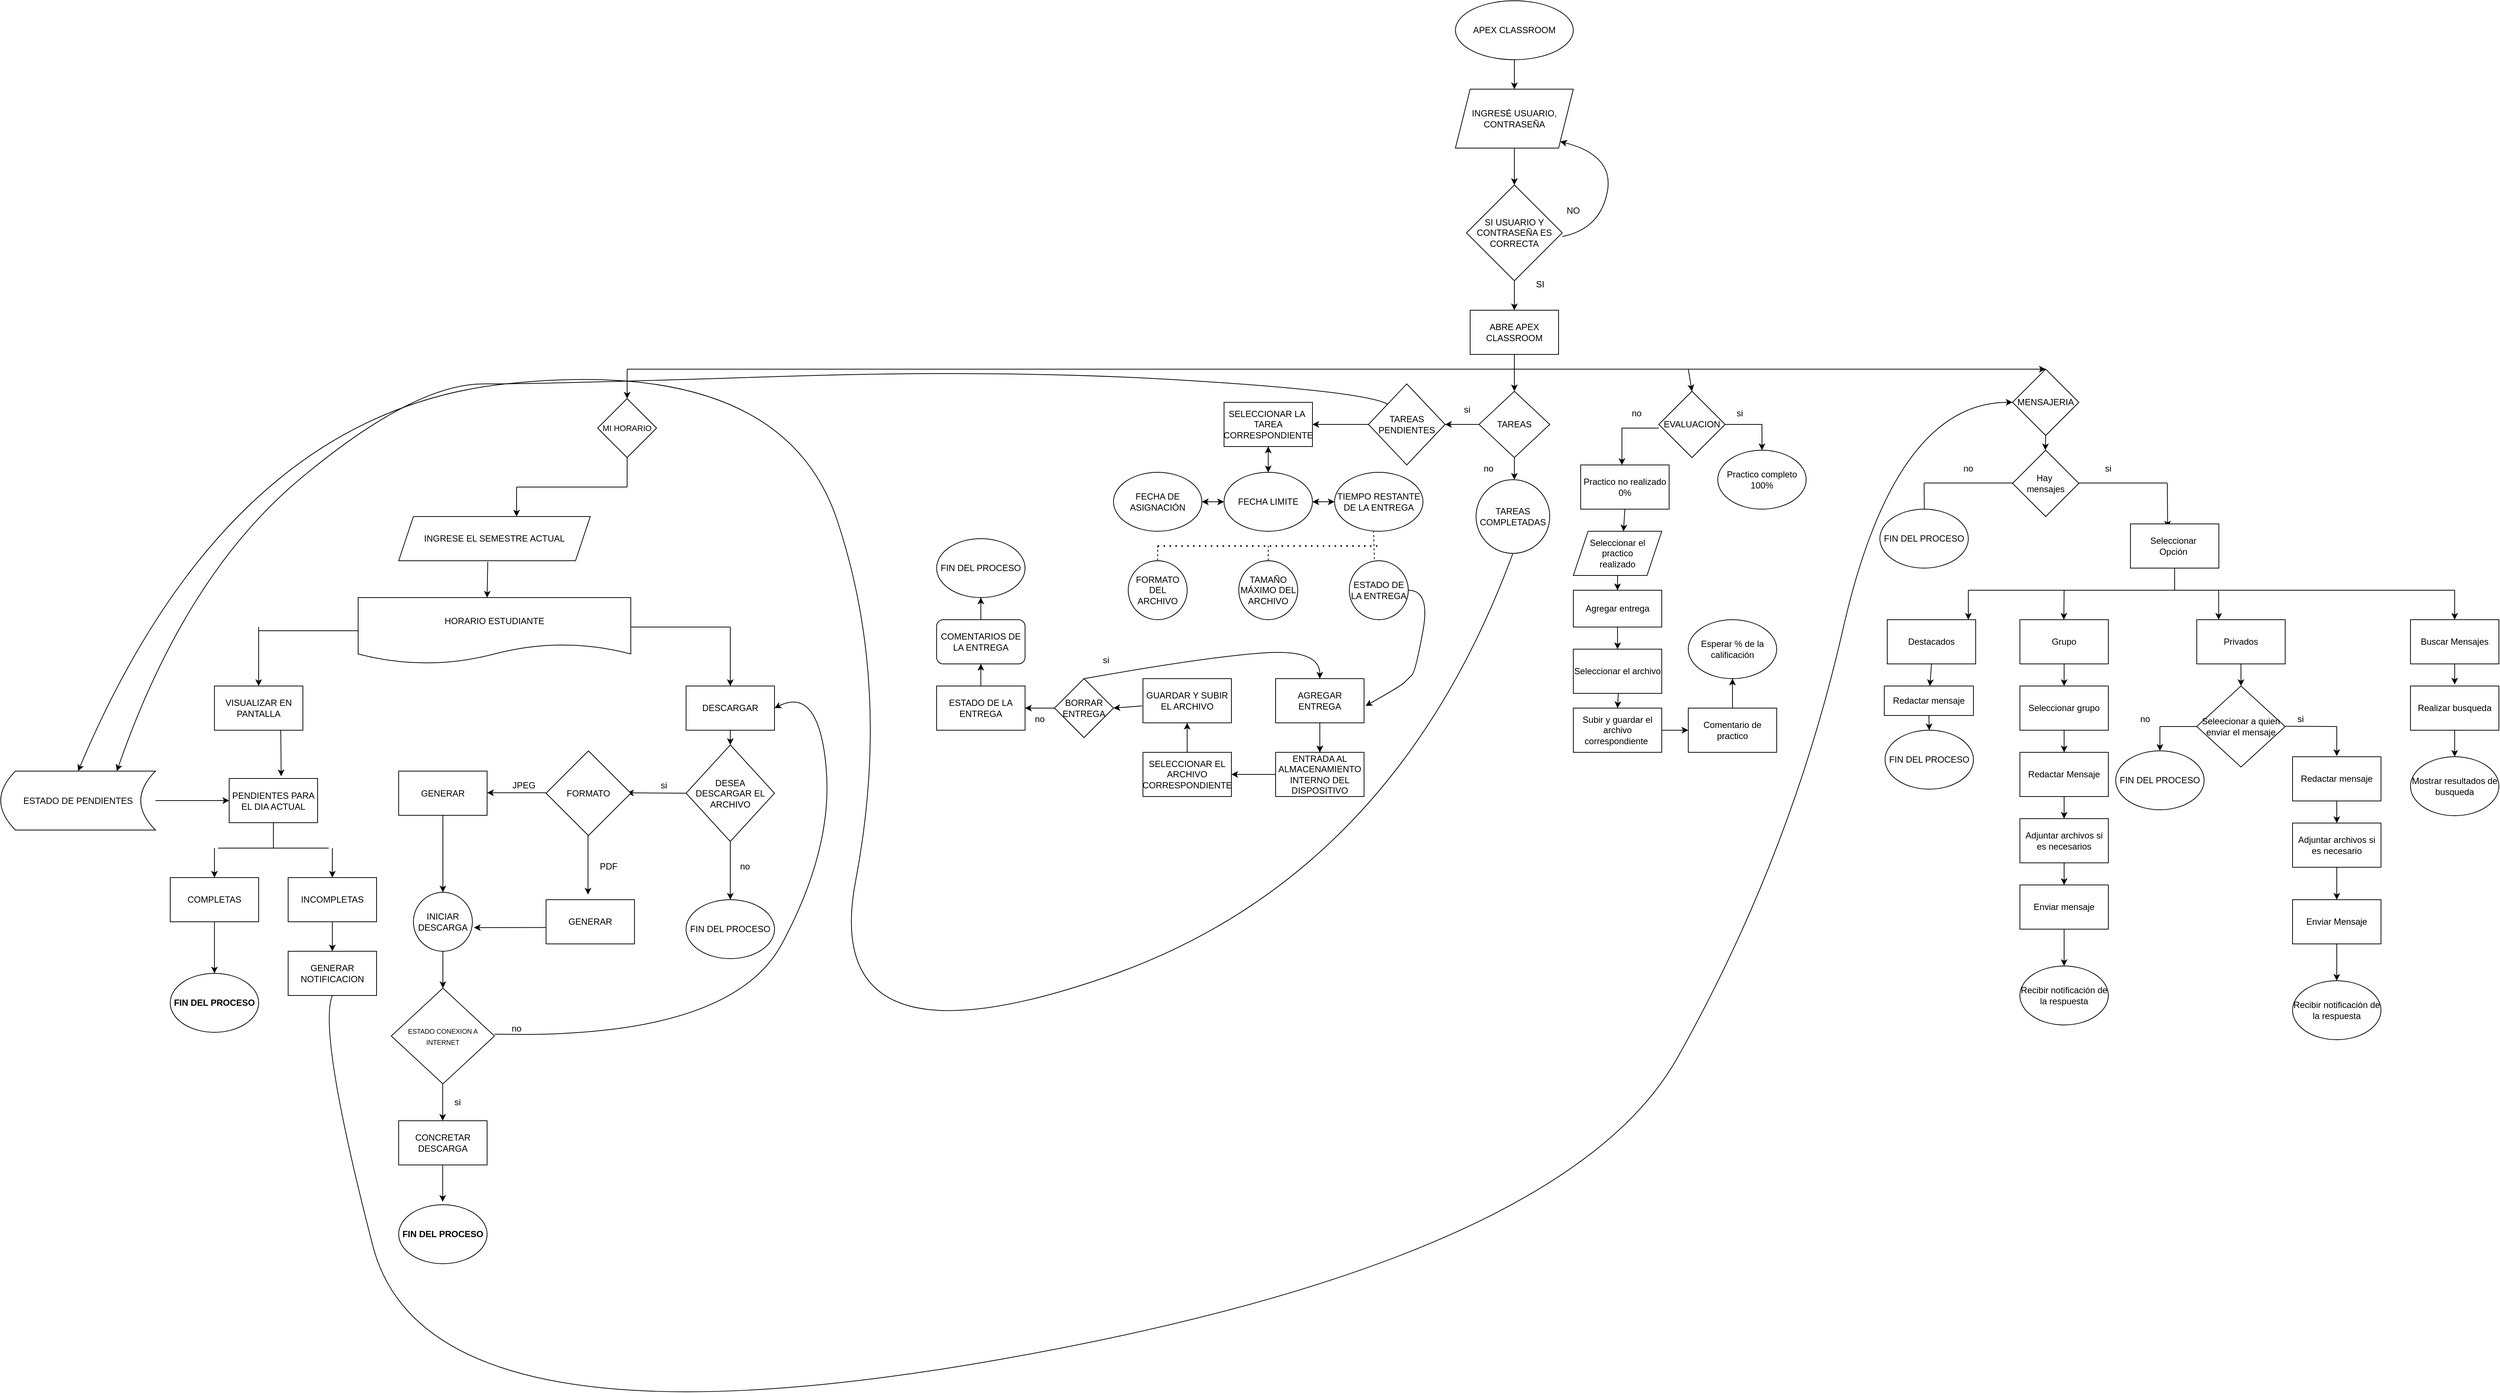 <mxfile version="23.1.5" type="google">
  <diagram id="C5RBs43oDa-KdzZeNtuy" name="Page-1">
    <mxGraphModel grid="1" page="1" gridSize="10" guides="1" tooltips="1" connect="1" arrows="0" fold="1" pageScale="1" pageWidth="827" pageHeight="1169" math="0" shadow="0">
      <root>
        <mxCell id="WIyWlLk6GJQsqaUBKTNV-0" />
        <mxCell id="WIyWlLk6GJQsqaUBKTNV-1" parent="WIyWlLk6GJQsqaUBKTNV-0" />
        <mxCell id="uE245L1UpHN9GIx6_A8d-0" value="APEX CLASSROOM" style="ellipse;whiteSpace=wrap;html=1;" vertex="1" parent="WIyWlLk6GJQsqaUBKTNV-1">
          <mxGeometry x="124" y="40" width="160" height="80" as="geometry" />
        </mxCell>
        <mxCell id="uE245L1UpHN9GIx6_A8d-1" value="INGRESÉ USUARIO, CONTRASEÑA" style="shape=parallelogram;perimeter=parallelogramPerimeter;whiteSpace=wrap;html=1;fixedSize=1;" vertex="1" parent="WIyWlLk6GJQsqaUBKTNV-1">
          <mxGeometry x="124" y="160" width="160" height="80" as="geometry" />
        </mxCell>
        <mxCell id="uE245L1UpHN9GIx6_A8d-2" value="" style="endArrow=classic;html=1;rounded=0;exitX=0.5;exitY=1;exitDx=0;exitDy=0;entryX=0.5;entryY=0;entryDx=0;entryDy=0;" edge="1" parent="WIyWlLk6GJQsqaUBKTNV-1" source="uE245L1UpHN9GIx6_A8d-0" target="uE245L1UpHN9GIx6_A8d-1">
          <mxGeometry width="50" height="50" relative="1" as="geometry">
            <mxPoint x="194" y="200" as="sourcePoint" />
            <mxPoint x="244" y="150" as="targetPoint" />
          </mxGeometry>
        </mxCell>
        <mxCell id="uE245L1UpHN9GIx6_A8d-4" value="SI USUARIO Y CONTRASEÑA ES CORRECTA" style="rhombus;whiteSpace=wrap;html=1;" vertex="1" parent="WIyWlLk6GJQsqaUBKTNV-1">
          <mxGeometry x="139" y="290" width="130" height="130" as="geometry" />
        </mxCell>
        <mxCell id="uE245L1UpHN9GIx6_A8d-5" value="" style="endArrow=classic;html=1;rounded=0;exitX=0.5;exitY=1;exitDx=0;exitDy=0;entryX=0.5;entryY=0;entryDx=0;entryDy=0;" edge="1" parent="WIyWlLk6GJQsqaUBKTNV-1" source="uE245L1UpHN9GIx6_A8d-1" target="uE245L1UpHN9GIx6_A8d-4">
          <mxGeometry width="50" height="50" relative="1" as="geometry">
            <mxPoint x="194" y="290" as="sourcePoint" />
            <mxPoint x="244" y="240" as="targetPoint" />
          </mxGeometry>
        </mxCell>
        <mxCell id="uE245L1UpHN9GIx6_A8d-6" value="" style="endArrow=classic;html=1;rounded=0;exitX=0.5;exitY=1;exitDx=0;exitDy=0;" edge="1" parent="WIyWlLk6GJQsqaUBKTNV-1" source="uE245L1UpHN9GIx6_A8d-4">
          <mxGeometry width="50" height="50" relative="1" as="geometry">
            <mxPoint x="204" y="460" as="sourcePoint" />
            <mxPoint x="204" y="460" as="targetPoint" />
          </mxGeometry>
        </mxCell>
        <mxCell id="uE245L1UpHN9GIx6_A8d-7" value="ABRE APEX CLASSROOM" style="rounded=0;whiteSpace=wrap;html=1;" vertex="1" parent="WIyWlLk6GJQsqaUBKTNV-1">
          <mxGeometry x="144" y="460" width="120" height="60" as="geometry" />
        </mxCell>
        <mxCell id="uE245L1UpHN9GIx6_A8d-8" value="SI" style="text;html=1;align=center;verticalAlign=middle;whiteSpace=wrap;rounded=0;" vertex="1" parent="WIyWlLk6GJQsqaUBKTNV-1">
          <mxGeometry x="209" y="410" width="60" height="30" as="geometry" />
        </mxCell>
        <mxCell id="uE245L1UpHN9GIx6_A8d-9" value="NO" style="text;html=1;align=center;verticalAlign=middle;whiteSpace=wrap;rounded=0;" vertex="1" parent="WIyWlLk6GJQsqaUBKTNV-1">
          <mxGeometry x="254" y="310" width="60" height="30" as="geometry" />
        </mxCell>
        <mxCell id="uE245L1UpHN9GIx6_A8d-10" value="" style="curved=1;endArrow=classic;html=1;rounded=0;entryX=1;entryY=1;entryDx=0;entryDy=0;" edge="1" parent="WIyWlLk6GJQsqaUBKTNV-1" target="uE245L1UpHN9GIx6_A8d-1">
          <mxGeometry width="50" height="50" relative="1" as="geometry">
            <mxPoint x="269" y="360" as="sourcePoint" />
            <mxPoint x="319" y="310" as="targetPoint" />
            <Array as="points">
              <mxPoint x="320" y="350" />
              <mxPoint x="340" y="250" />
            </Array>
          </mxGeometry>
        </mxCell>
        <mxCell id="uE245L1UpHN9GIx6_A8d-11" value="TAREAS" style="rhombus;whiteSpace=wrap;html=1;" vertex="1" parent="WIyWlLk6GJQsqaUBKTNV-1">
          <mxGeometry x="156" y="570" width="96" height="90" as="geometry" />
        </mxCell>
        <mxCell id="uE245L1UpHN9GIx6_A8d-12" value="MENSAJERIA" style="rhombus;whiteSpace=wrap;html=1;" vertex="1" parent="WIyWlLk6GJQsqaUBKTNV-1">
          <mxGeometry x="880" y="540" width="90" height="90" as="geometry" />
        </mxCell>
        <mxCell id="uE245L1UpHN9GIx6_A8d-13" value="EVALUACION" style="rhombus;whiteSpace=wrap;html=1;" vertex="1" parent="WIyWlLk6GJQsqaUBKTNV-1">
          <mxGeometry x="400" y="570" width="90" height="90" as="geometry" />
        </mxCell>
        <mxCell id="uE245L1UpHN9GIx6_A8d-15" value="" style="endArrow=classic;html=1;rounded=0;entryX=0.5;entryY=0;entryDx=0;entryDy=0;" edge="1" parent="WIyWlLk6GJQsqaUBKTNV-1" source="uE245L1UpHN9GIx6_A8d-7" target="uE245L1UpHN9GIx6_A8d-11">
          <mxGeometry width="50" height="50" relative="1" as="geometry">
            <mxPoint x="204" y="570" as="sourcePoint" />
            <mxPoint x="204" y="590.711" as="targetPoint" />
          </mxGeometry>
        </mxCell>
        <mxCell id="uE245L1UpHN9GIx6_A8d-20" value="" style="endArrow=classic;html=1;rounded=0;exitX=0.5;exitY=1;exitDx=0;exitDy=0;" edge="1" parent="WIyWlLk6GJQsqaUBKTNV-1">
          <mxGeometry width="50" height="50" relative="1" as="geometry">
            <mxPoint x="400" y="620" as="sourcePoint" />
            <mxPoint x="350" y="670" as="targetPoint" />
            <Array as="points">
              <mxPoint x="350" y="620" />
            </Array>
          </mxGeometry>
        </mxCell>
        <mxCell id="getxkmzxui5FbWryLvUY-0" value="&lt;font style=&quot;vertical-align: inherit;&quot;&gt;&lt;font style=&quot;vertical-align: inherit;&quot;&gt;TAREAS &lt;/font&gt;&lt;/font&gt;&lt;br&gt;&lt;font style=&quot;vertical-align: inherit;&quot;&gt;&lt;font style=&quot;vertical-align: inherit;&quot;&gt;COMPLETADAS&lt;/font&gt;&lt;/font&gt;" style="ellipse;whiteSpace=wrap;html=1;aspect=fixed;" vertex="1" parent="WIyWlLk6GJQsqaUBKTNV-1">
          <mxGeometry x="152" y="690" width="100" height="100" as="geometry" />
        </mxCell>
        <mxCell id="getxkmzxui5FbWryLvUY-2" value="" style="endArrow=classic;html=1;rounded=0;exitX=0;exitY=0.5;exitDx=0;exitDy=0;" edge="1" parent="WIyWlLk6GJQsqaUBKTNV-1" source="uE245L1UpHN9GIx6_A8d-11">
          <mxGeometry width="50" height="50" relative="1" as="geometry">
            <mxPoint x="390" y="820" as="sourcePoint" />
            <mxPoint x="110" y="615" as="targetPoint" />
          </mxGeometry>
        </mxCell>
        <mxCell id="getxkmzxui5FbWryLvUY-3" value="TAREAS PENDIENTES" style="rhombus;whiteSpace=wrap;html=1;" vertex="1" parent="WIyWlLk6GJQsqaUBKTNV-1">
          <mxGeometry x="6" y="560" width="104" height="110" as="geometry" />
        </mxCell>
        <mxCell id="getxkmzxui5FbWryLvUY-4" value="" style="endArrow=classic;html=1;rounded=0;exitX=0.5;exitY=1;exitDx=0;exitDy=0;" edge="1" parent="WIyWlLk6GJQsqaUBKTNV-1" source="uE245L1UpHN9GIx6_A8d-11">
          <mxGeometry width="50" height="50" relative="1" as="geometry">
            <mxPoint x="210" y="680" as="sourcePoint" />
            <mxPoint x="204" y="690" as="targetPoint" />
          </mxGeometry>
        </mxCell>
        <mxCell id="0cxfVbzTRBmaYYPfm9Mn-0" value="&lt;font style=&quot;vertical-align: inherit;&quot;&gt;&lt;font style=&quot;vertical-align: inherit;&quot;&gt;&lt;font style=&quot;vertical-align: inherit;&quot;&gt;&lt;font style=&quot;vertical-align: inherit;&quot;&gt;SELECCIONAR LA&amp;nbsp; TAREA CORRESPONDIENTE&lt;/font&gt;&lt;/font&gt;&lt;/font&gt;&lt;/font&gt;" style="rounded=0;whiteSpace=wrap;html=1;" vertex="1" parent="WIyWlLk6GJQsqaUBKTNV-1">
          <mxGeometry x="-190" y="585" width="120" height="60" as="geometry" />
        </mxCell>
        <mxCell id="0cxfVbzTRBmaYYPfm9Mn-1" value="" style="endArrow=classic;html=1;rounded=0;exitX=0;exitY=0.5;exitDx=0;exitDy=0;entryX=1;entryY=0.5;entryDx=0;entryDy=0;" edge="1" parent="WIyWlLk6GJQsqaUBKTNV-1" source="getxkmzxui5FbWryLvUY-3" target="0cxfVbzTRBmaYYPfm9Mn-0">
          <mxGeometry width="50" height="50" relative="1" as="geometry">
            <mxPoint x="390" y="830" as="sourcePoint" />
            <mxPoint x="440" y="780" as="targetPoint" />
          </mxGeometry>
        </mxCell>
        <mxCell id="0cxfVbzTRBmaYYPfm9Mn-8" value="" style="edgeStyle=orthogonalEdgeStyle;rounded=0;orthogonalLoop=1;jettySize=auto;html=1;" edge="1" parent="WIyWlLk6GJQsqaUBKTNV-1" source="0cxfVbzTRBmaYYPfm9Mn-2" target="0cxfVbzTRBmaYYPfm9Mn-0">
          <mxGeometry relative="1" as="geometry" />
        </mxCell>
        <mxCell id="0cxfVbzTRBmaYYPfm9Mn-2" value="&lt;font style=&quot;vertical-align: inherit;&quot;&gt;&lt;font style=&quot;vertical-align: inherit;&quot;&gt;FECHA LIMITE&lt;/font&gt;&lt;/font&gt;" style="ellipse;whiteSpace=wrap;html=1;" vertex="1" parent="WIyWlLk6GJQsqaUBKTNV-1">
          <mxGeometry x="-190" y="680" width="120" height="80" as="geometry" />
        </mxCell>
        <mxCell id="0cxfVbzTRBmaYYPfm9Mn-3" value="&lt;font style=&quot;vertical-align: inherit;&quot;&gt;&lt;font style=&quot;vertical-align: inherit;&quot;&gt;TIEMPO RESTANTE DE LA ENTREGA&lt;/font&gt;&lt;/font&gt;" style="ellipse;whiteSpace=wrap;html=1;" vertex="1" parent="WIyWlLk6GJQsqaUBKTNV-1">
          <mxGeometry x="-40" y="680" width="120" height="80" as="geometry" />
        </mxCell>
        <mxCell id="0cxfVbzTRBmaYYPfm9Mn-4" value="&lt;font style=&quot;vertical-align: inherit;&quot;&gt;&lt;font style=&quot;vertical-align: inherit;&quot;&gt;FECHA DE ASIGNACIÓN&lt;/font&gt;&lt;/font&gt;" style="ellipse;whiteSpace=wrap;html=1;" vertex="1" parent="WIyWlLk6GJQsqaUBKTNV-1">
          <mxGeometry x="-340" y="680" width="120" height="80" as="geometry" />
        </mxCell>
        <mxCell id="0cxfVbzTRBmaYYPfm9Mn-5" value="" style="endArrow=classic;startArrow=classic;html=1;rounded=0;exitX=1;exitY=0.5;exitDx=0;exitDy=0;entryX=0;entryY=0.5;entryDx=0;entryDy=0;" edge="1" parent="WIyWlLk6GJQsqaUBKTNV-1" source="0cxfVbzTRBmaYYPfm9Mn-4" target="0cxfVbzTRBmaYYPfm9Mn-2">
          <mxGeometry width="50" height="50" relative="1" as="geometry">
            <mxPoint x="130" y="1030" as="sourcePoint" />
            <mxPoint x="180" y="980" as="targetPoint" />
          </mxGeometry>
        </mxCell>
        <mxCell id="0cxfVbzTRBmaYYPfm9Mn-6" value="" style="endArrow=classic;startArrow=classic;html=1;rounded=0;exitX=0;exitY=0.5;exitDx=0;exitDy=0;entryX=1;entryY=0.5;entryDx=0;entryDy=0;" edge="1" parent="WIyWlLk6GJQsqaUBKTNV-1" source="0cxfVbzTRBmaYYPfm9Mn-3" target="0cxfVbzTRBmaYYPfm9Mn-2">
          <mxGeometry width="50" height="50" relative="1" as="geometry">
            <mxPoint x="130" y="1030" as="sourcePoint" />
            <mxPoint x="180" y="980" as="targetPoint" />
          </mxGeometry>
        </mxCell>
        <mxCell id="0cxfVbzTRBmaYYPfm9Mn-7" value="" style="endArrow=classic;html=1;rounded=0;exitX=0.5;exitY=1;exitDx=0;exitDy=0;entryX=0.5;entryY=0;entryDx=0;entryDy=0;" edge="1" parent="WIyWlLk6GJQsqaUBKTNV-1" source="0cxfVbzTRBmaYYPfm9Mn-0" target="0cxfVbzTRBmaYYPfm9Mn-2">
          <mxGeometry width="50" height="50" relative="1" as="geometry">
            <mxPoint x="130" y="1030" as="sourcePoint" />
            <mxPoint x="180" y="980" as="targetPoint" />
          </mxGeometry>
        </mxCell>
        <mxCell id="0cxfVbzTRBmaYYPfm9Mn-9" value="" style="endArrow=none;html=1;rounded=0;" edge="1" parent="WIyWlLk6GJQsqaUBKTNV-1">
          <mxGeometry width="50" height="50" relative="1" as="geometry">
            <mxPoint x="200" y="540" as="sourcePoint" />
            <mxPoint x="670" y="540" as="targetPoint" />
          </mxGeometry>
        </mxCell>
        <mxCell id="0cxfVbzTRBmaYYPfm9Mn-11" value="&lt;font style=&quot;vertical-align: inherit;&quot;&gt;&lt;font style=&quot;vertical-align: inherit;&quot;&gt;FORMATO DEL ARCHIVO&lt;/font&gt;&lt;/font&gt;" style="ellipse;whiteSpace=wrap;html=1;aspect=fixed;" vertex="1" parent="WIyWlLk6GJQsqaUBKTNV-1">
          <mxGeometry x="-320" y="800" width="80" height="80" as="geometry" />
        </mxCell>
        <mxCell id="0cxfVbzTRBmaYYPfm9Mn-12" value="&lt;font style=&quot;vertical-align: inherit;&quot;&gt;&lt;font style=&quot;vertical-align: inherit;&quot;&gt;TAMAÑO MÁXIMO DEL ARCHIVO&lt;/font&gt;&lt;/font&gt;" style="ellipse;whiteSpace=wrap;html=1;aspect=fixed;" vertex="1" parent="WIyWlLk6GJQsqaUBKTNV-1">
          <mxGeometry x="-170" y="800" width="80" height="80" as="geometry" />
        </mxCell>
        <mxCell id="0cxfVbzTRBmaYYPfm9Mn-13" value="&lt;font style=&quot;vertical-align: inherit;&quot;&gt;&lt;font style=&quot;vertical-align: inherit;&quot;&gt;ESTADO DE LA ENTREGA&lt;/font&gt;&lt;/font&gt;" style="ellipse;whiteSpace=wrap;html=1;aspect=fixed;" vertex="1" parent="WIyWlLk6GJQsqaUBKTNV-1">
          <mxGeometry x="-20" y="800" width="80" height="80" as="geometry" />
        </mxCell>
        <mxCell id="0cxfVbzTRBmaYYPfm9Mn-14" value="" style="endArrow=none;dashed=1;html=1;dashPattern=1 3;strokeWidth=2;rounded=0;" edge="1" parent="WIyWlLk6GJQsqaUBKTNV-1">
          <mxGeometry width="50" height="50" relative="1" as="geometry">
            <mxPoint x="-280" y="780" as="sourcePoint" />
            <mxPoint x="20" y="780" as="targetPoint" />
          </mxGeometry>
        </mxCell>
        <mxCell id="0cxfVbzTRBmaYYPfm9Mn-15" value="" style="endArrow=none;dashed=1;html=1;rounded=0;exitX=0.5;exitY=0;exitDx=0;exitDy=0;" edge="1" parent="WIyWlLk6GJQsqaUBKTNV-1" source="0cxfVbzTRBmaYYPfm9Mn-11">
          <mxGeometry width="50" height="50" relative="1" as="geometry">
            <mxPoint x="-260" y="630" as="sourcePoint" />
            <mxPoint x="-280" y="780" as="targetPoint" />
          </mxGeometry>
        </mxCell>
        <mxCell id="0cxfVbzTRBmaYYPfm9Mn-16" value="" style="endArrow=none;dashed=1;html=1;rounded=0;exitX=0.5;exitY=0;exitDx=0;exitDy=0;" edge="1" parent="WIyWlLk6GJQsqaUBKTNV-1" source="0cxfVbzTRBmaYYPfm9Mn-12">
          <mxGeometry width="50" height="50" relative="1" as="geometry">
            <mxPoint x="-260" y="630" as="sourcePoint" />
            <mxPoint x="-130" y="780" as="targetPoint" />
          </mxGeometry>
        </mxCell>
        <mxCell id="0cxfVbzTRBmaYYPfm9Mn-17" value="" style="endArrow=none;dashed=1;html=1;rounded=0;exitX=0.425;exitY=-0.025;exitDx=0;exitDy=0;exitPerimeter=0;entryX=0.442;entryY=1;entryDx=0;entryDy=0;entryPerimeter=0;" edge="1" parent="WIyWlLk6GJQsqaUBKTNV-1" source="0cxfVbzTRBmaYYPfm9Mn-13" target="0cxfVbzTRBmaYYPfm9Mn-3">
          <mxGeometry width="50" height="50" relative="1" as="geometry">
            <mxPoint x="-260" y="630" as="sourcePoint" />
            <mxPoint x="14" y="780" as="targetPoint" />
          </mxGeometry>
        </mxCell>
        <mxCell id="0cxfVbzTRBmaYYPfm9Mn-18" value="" style="curved=1;endArrow=classic;html=1;rounded=0;entryX=1.017;entryY=0.617;entryDx=0;entryDy=0;entryPerimeter=0;exitX=1;exitY=0.5;exitDx=0;exitDy=0;" edge="1" parent="WIyWlLk6GJQsqaUBKTNV-1" source="0cxfVbzTRBmaYYPfm9Mn-13" target="0cxfVbzTRBmaYYPfm9Mn-19">
          <mxGeometry width="50" height="50" relative="1" as="geometry">
            <mxPoint x="-260" y="1030" as="sourcePoint" />
            <mxPoint x="-130" y="980" as="targetPoint" />
            <Array as="points">
              <mxPoint x="90" y="840" />
              <mxPoint x="70" y="950" />
              <mxPoint x="60" y="960" />
              <mxPoint x="50" y="970" />
            </Array>
          </mxGeometry>
        </mxCell>
        <mxCell id="li8NjRigM3nXDQhJ1Aip-0" style="edgeStyle=orthogonalEdgeStyle;rounded=0;orthogonalLoop=1;jettySize=auto;html=1;exitX=0.5;exitY=1;exitDx=0;exitDy=0;" edge="1" parent="WIyWlLk6GJQsqaUBKTNV-1" source="0cxfVbzTRBmaYYPfm9Mn-19" target="0cxfVbzTRBmaYYPfm9Mn-20">
          <mxGeometry relative="1" as="geometry" />
        </mxCell>
        <mxCell id="0cxfVbzTRBmaYYPfm9Mn-19" value="&lt;font style=&quot;vertical-align: inherit;&quot;&gt;&lt;font style=&quot;vertical-align: inherit;&quot;&gt;AGREGAR ENTREGA&lt;/font&gt;&lt;/font&gt;" style="rounded=0;whiteSpace=wrap;html=1;" vertex="1" parent="WIyWlLk6GJQsqaUBKTNV-1">
          <mxGeometry x="-120" y="960" width="120" height="60" as="geometry" />
        </mxCell>
        <mxCell id="0cxfVbzTRBmaYYPfm9Mn-20" value="&lt;font style=&quot;vertical-align: inherit;&quot;&gt;&lt;font style=&quot;vertical-align: inherit;&quot;&gt;ENTRADA AL ALMACENAMIENTO INTERNO DEL DISPOSITIVO&lt;/font&gt;&lt;/font&gt;" style="rounded=0;whiteSpace=wrap;html=1;" vertex="1" parent="WIyWlLk6GJQsqaUBKTNV-1">
          <mxGeometry x="-120" y="1060" width="120" height="60" as="geometry" />
        </mxCell>
        <mxCell id="0cxfVbzTRBmaYYPfm9Mn-21" value="" style="endArrow=classic;html=1;rounded=0;exitX=0.5;exitY=1;exitDx=0;exitDy=0;" edge="1" parent="WIyWlLk6GJQsqaUBKTNV-1" source="0cxfVbzTRBmaYYPfm9Mn-19" target="0cxfVbzTRBmaYYPfm9Mn-20">
          <mxGeometry width="50" height="50" relative="1" as="geometry">
            <mxPoint x="-260" y="1130" as="sourcePoint" />
            <mxPoint x="-210" y="1080" as="targetPoint" />
          </mxGeometry>
        </mxCell>
        <mxCell id="0cxfVbzTRBmaYYPfm9Mn-22" value="&lt;font style=&quot;vertical-align: inherit;&quot;&gt;&lt;font style=&quot;vertical-align: inherit;&quot;&gt;SELECCIONAR EL ARCHIVO CORRESPONDIENTE&lt;/font&gt;&lt;/font&gt;" style="rounded=0;whiteSpace=wrap;html=1;" vertex="1" parent="WIyWlLk6GJQsqaUBKTNV-1">
          <mxGeometry x="-300" y="1060" width="120" height="60" as="geometry" />
        </mxCell>
        <mxCell id="0cxfVbzTRBmaYYPfm9Mn-23" value="" style="endArrow=classic;html=1;rounded=0;entryX=1;entryY=0.5;entryDx=0;entryDy=0;exitX=0;exitY=0.5;exitDx=0;exitDy=0;" edge="1" parent="WIyWlLk6GJQsqaUBKTNV-1" source="0cxfVbzTRBmaYYPfm9Mn-20" target="0cxfVbzTRBmaYYPfm9Mn-22">
          <mxGeometry width="50" height="50" relative="1" as="geometry">
            <mxPoint x="-260" y="930" as="sourcePoint" />
            <mxPoint x="-210" y="880" as="targetPoint" />
          </mxGeometry>
        </mxCell>
        <mxCell id="0cxfVbzTRBmaYYPfm9Mn-24" value="&lt;font style=&quot;vertical-align: inherit;&quot;&gt;&lt;font style=&quot;vertical-align: inherit;&quot;&gt;GUARDAR Y SUBIR EL ARCHIVO&lt;/font&gt;&lt;/font&gt;" style="rounded=0;whiteSpace=wrap;html=1;" vertex="1" parent="WIyWlLk6GJQsqaUBKTNV-1">
          <mxGeometry x="-300" y="960" width="120" height="60" as="geometry" />
        </mxCell>
        <mxCell id="0cxfVbzTRBmaYYPfm9Mn-25" value="" style="endArrow=classic;html=1;rounded=0;exitX=0.5;exitY=0;exitDx=0;exitDy=0;entryX=0.5;entryY=1;entryDx=0;entryDy=0;" edge="1" parent="WIyWlLk6GJQsqaUBKTNV-1" source="0cxfVbzTRBmaYYPfm9Mn-22" target="0cxfVbzTRBmaYYPfm9Mn-24">
          <mxGeometry width="50" height="50" relative="1" as="geometry">
            <mxPoint x="-260" y="930" as="sourcePoint" />
            <mxPoint x="-210" y="880" as="targetPoint" />
          </mxGeometry>
        </mxCell>
        <mxCell id="0cxfVbzTRBmaYYPfm9Mn-27" value="&lt;font style=&quot;vertical-align: inherit;&quot;&gt;&lt;font style=&quot;vertical-align: inherit;&quot;&gt;BORRAR ENTREGA&lt;/font&gt;&lt;/font&gt;" style="rhombus;whiteSpace=wrap;html=1;" vertex="1" parent="WIyWlLk6GJQsqaUBKTNV-1">
          <mxGeometry x="-420" y="960" width="80" height="80" as="geometry" />
        </mxCell>
        <mxCell id="0cxfVbzTRBmaYYPfm9Mn-28" value="" style="endArrow=classic;html=1;rounded=0;exitX=-0.008;exitY=0.617;exitDx=0;exitDy=0;exitPerimeter=0;entryX=1;entryY=0.5;entryDx=0;entryDy=0;" edge="1" parent="WIyWlLk6GJQsqaUBKTNV-1" source="0cxfVbzTRBmaYYPfm9Mn-24" target="0cxfVbzTRBmaYYPfm9Mn-27">
          <mxGeometry width="50" height="50" relative="1" as="geometry">
            <mxPoint x="-260" y="930" as="sourcePoint" />
            <mxPoint x="-210" y="880" as="targetPoint" />
          </mxGeometry>
        </mxCell>
        <mxCell id="0cxfVbzTRBmaYYPfm9Mn-29" value="" style="curved=1;endArrow=classic;html=1;rounded=0;exitX=0.5;exitY=0;exitDx=0;exitDy=0;entryX=0.5;entryY=0;entryDx=0;entryDy=0;" edge="1" parent="WIyWlLk6GJQsqaUBKTNV-1" source="0cxfVbzTRBmaYYPfm9Mn-27" target="0cxfVbzTRBmaYYPfm9Mn-19">
          <mxGeometry width="50" height="50" relative="1" as="geometry">
            <mxPoint x="-260" y="930" as="sourcePoint" />
            <mxPoint x="-210" y="880" as="targetPoint" />
            <Array as="points">
              <mxPoint x="-210" y="930" />
              <mxPoint x="-60" y="920" />
            </Array>
          </mxGeometry>
        </mxCell>
        <mxCell id="0cxfVbzTRBmaYYPfm9Mn-30" value="&lt;font style=&quot;vertical-align: inherit;&quot;&gt;&lt;font style=&quot;vertical-align: inherit;&quot;&gt;ESTADO DE LA ENTREGA&lt;/font&gt;&lt;/font&gt;" style="rounded=0;whiteSpace=wrap;html=1;" vertex="1" parent="WIyWlLk6GJQsqaUBKTNV-1">
          <mxGeometry x="-580" y="970" width="120" height="60" as="geometry" />
        </mxCell>
        <mxCell id="0cxfVbzTRBmaYYPfm9Mn-32" value="" style="endArrow=classic;html=1;rounded=0;exitX=0;exitY=0.5;exitDx=0;exitDy=0;entryX=1;entryY=0.5;entryDx=0;entryDy=0;" edge="1" parent="WIyWlLk6GJQsqaUBKTNV-1" source="0cxfVbzTRBmaYYPfm9Mn-27" target="0cxfVbzTRBmaYYPfm9Mn-30">
          <mxGeometry width="50" height="50" relative="1" as="geometry">
            <mxPoint x="-260" y="1010" as="sourcePoint" />
            <mxPoint x="-210" y="960" as="targetPoint" />
          </mxGeometry>
        </mxCell>
        <mxCell id="0cxfVbzTRBmaYYPfm9Mn-33" value="&lt;font style=&quot;vertical-align: inherit;&quot;&gt;&lt;font style=&quot;vertical-align: inherit;&quot;&gt;COMENTARIOS DE LA ENTREGA&lt;/font&gt;&lt;/font&gt;" style="rounded=1;whiteSpace=wrap;html=1;" vertex="1" parent="WIyWlLk6GJQsqaUBKTNV-1">
          <mxGeometry x="-580" y="880" width="120" height="60" as="geometry" />
        </mxCell>
        <mxCell id="0cxfVbzTRBmaYYPfm9Mn-34" value="" style="endArrow=classic;html=1;rounded=0;exitX=0.5;exitY=0;exitDx=0;exitDy=0;entryX=0.5;entryY=1;entryDx=0;entryDy=0;" edge="1" parent="WIyWlLk6GJQsqaUBKTNV-1" source="0cxfVbzTRBmaYYPfm9Mn-30" target="0cxfVbzTRBmaYYPfm9Mn-33">
          <mxGeometry width="50" height="50" relative="1" as="geometry">
            <mxPoint x="-260" y="1010" as="sourcePoint" />
            <mxPoint x="-210" y="960" as="targetPoint" />
          </mxGeometry>
        </mxCell>
        <mxCell id="0cxfVbzTRBmaYYPfm9Mn-35" value="&lt;font style=&quot;vertical-align: inherit;&quot;&gt;&lt;font style=&quot;vertical-align: inherit;&quot;&gt;FIN DEL PROCESO&lt;/font&gt;&lt;/font&gt;" style="ellipse;whiteSpace=wrap;html=1;" vertex="1" parent="WIyWlLk6GJQsqaUBKTNV-1">
          <mxGeometry x="-580" y="770" width="120" height="80" as="geometry" />
        </mxCell>
        <mxCell id="0cxfVbzTRBmaYYPfm9Mn-36" value="" style="endArrow=classic;html=1;rounded=0;exitX=0.5;exitY=0;exitDx=0;exitDy=0;entryX=0.5;entryY=1;entryDx=0;entryDy=0;" edge="1" parent="WIyWlLk6GJQsqaUBKTNV-1" source="0cxfVbzTRBmaYYPfm9Mn-33" target="0cxfVbzTRBmaYYPfm9Mn-35">
          <mxGeometry width="50" height="50" relative="1" as="geometry">
            <mxPoint x="-260" y="810" as="sourcePoint" />
            <mxPoint x="-210" y="760" as="targetPoint" />
          </mxGeometry>
        </mxCell>
        <mxCell id="oPek9x0IE0JQqtE6Wtug-1" value="" style="endArrow=classic;html=1;rounded=0;entryX=0.5;entryY=0;entryDx=0;entryDy=0;" edge="1" parent="WIyWlLk6GJQsqaUBKTNV-1" target="uE245L1UpHN9GIx6_A8d-13">
          <mxGeometry width="50" height="50" relative="1" as="geometry">
            <mxPoint x="445" y="570" as="sourcePoint" />
            <mxPoint x="490" y="490" as="targetPoint" />
            <Array as="points">
              <mxPoint x="440" y="540" />
            </Array>
          </mxGeometry>
        </mxCell>
        <mxCell id="oPek9x0IE0JQqtE6Wtug-2" value="" style="endArrow=classic;html=1;rounded=0;entryX=0.5;entryY=0;entryDx=0;entryDy=0;" edge="1" parent="WIyWlLk6GJQsqaUBKTNV-1" target="uE245L1UpHN9GIx6_A8d-12">
          <mxGeometry width="50" height="50" relative="1" as="geometry">
            <mxPoint x="670" y="540" as="sourcePoint" />
            <mxPoint x="720" y="490" as="targetPoint" />
          </mxGeometry>
        </mxCell>
        <mxCell id="WHdSsK5fdEMAVzlCgVHc-0" value="" style="endArrow=classic;html=1;rounded=0;exitX=1;exitY=0.5;exitDx=0;exitDy=0;" edge="1" parent="WIyWlLk6GJQsqaUBKTNV-1" source="uE245L1UpHN9GIx6_A8d-13">
          <mxGeometry width="50" height="50" relative="1" as="geometry">
            <mxPoint x="510" y="600" as="sourcePoint" />
            <mxPoint x="540" y="650" as="targetPoint" />
            <Array as="points">
              <mxPoint x="540" y="615" />
            </Array>
          </mxGeometry>
        </mxCell>
        <mxCell id="WHdSsK5fdEMAVzlCgVHc-4" value="Practico completo&lt;br&gt;100%" style="ellipse;whiteSpace=wrap;html=1;" vertex="1" parent="WIyWlLk6GJQsqaUBKTNV-1">
          <mxGeometry x="480" y="650" width="120" height="80" as="geometry" />
        </mxCell>
        <mxCell id="WHdSsK5fdEMAVzlCgVHc-5" value="Practico no realizado 0%" style="rounded=0;whiteSpace=wrap;html=1;" vertex="1" parent="WIyWlLk6GJQsqaUBKTNV-1">
          <mxGeometry x="294" y="670" width="120" height="60" as="geometry" />
        </mxCell>
        <mxCell id="WHdSsK5fdEMAVzlCgVHc-11" value="" style="edgeStyle=orthogonalEdgeStyle;rounded=0;orthogonalLoop=1;jettySize=auto;html=1;" edge="1" parent="WIyWlLk6GJQsqaUBKTNV-1" source="WHdSsK5fdEMAVzlCgVHc-6" target="WHdSsK5fdEMAVzlCgVHc-10">
          <mxGeometry relative="1" as="geometry" />
        </mxCell>
        <mxCell id="WHdSsK5fdEMAVzlCgVHc-6" value="Seleccionar el practico &lt;br&gt;realizado" style="shape=parallelogram;perimeter=parallelogramPerimeter;whiteSpace=wrap;html=1;fixedSize=1;" vertex="1" parent="WIyWlLk6GJQsqaUBKTNV-1">
          <mxGeometry x="284" y="760" width="120" height="60" as="geometry" />
        </mxCell>
        <mxCell id="WHdSsK5fdEMAVzlCgVHc-7" value="no" style="text;html=1;align=center;verticalAlign=middle;whiteSpace=wrap;rounded=0;" vertex="1" parent="WIyWlLk6GJQsqaUBKTNV-1">
          <mxGeometry x="340" y="585" width="60" height="30" as="geometry" />
        </mxCell>
        <mxCell id="WHdSsK5fdEMAVzlCgVHc-8" value="si" style="text;html=1;align=center;verticalAlign=middle;whiteSpace=wrap;rounded=0;" vertex="1" parent="WIyWlLk6GJQsqaUBKTNV-1">
          <mxGeometry x="480" y="585" width="60" height="30" as="geometry" />
        </mxCell>
        <mxCell id="WHdSsK5fdEMAVzlCgVHc-9" value="" style="endArrow=classic;html=1;rounded=0;exitX=0.5;exitY=1;exitDx=0;exitDy=0;entryX=0.567;entryY=0;entryDx=0;entryDy=0;entryPerimeter=0;" edge="1" parent="WIyWlLk6GJQsqaUBKTNV-1" source="WHdSsK5fdEMAVzlCgVHc-5" target="WHdSsK5fdEMAVzlCgVHc-6">
          <mxGeometry width="50" height="50" relative="1" as="geometry">
            <mxPoint x="360" y="770" as="sourcePoint" />
            <mxPoint x="410" y="720" as="targetPoint" />
          </mxGeometry>
        </mxCell>
        <mxCell id="WHdSsK5fdEMAVzlCgVHc-15" value="" style="edgeStyle=orthogonalEdgeStyle;rounded=0;orthogonalLoop=1;jettySize=auto;html=1;" edge="1" parent="WIyWlLk6GJQsqaUBKTNV-1" source="WHdSsK5fdEMAVzlCgVHc-10" target="WHdSsK5fdEMAVzlCgVHc-14">
          <mxGeometry relative="1" as="geometry" />
        </mxCell>
        <mxCell id="WHdSsK5fdEMAVzlCgVHc-10" value="Agregar entrega" style="whiteSpace=wrap;html=1;" vertex="1" parent="WIyWlLk6GJQsqaUBKTNV-1">
          <mxGeometry x="284" y="840" width="120" height="50" as="geometry" />
        </mxCell>
        <mxCell id="WHdSsK5fdEMAVzlCgVHc-14" value="Seleccionar el archivo" style="whiteSpace=wrap;html=1;" vertex="1" parent="WIyWlLk6GJQsqaUBKTNV-1">
          <mxGeometry x="284" y="920" width="120" height="60" as="geometry" />
        </mxCell>
        <mxCell id="WHdSsK5fdEMAVzlCgVHc-16" value="Subir y guardar el archivo correspondiente&amp;nbsp;" style="rounded=0;whiteSpace=wrap;html=1;" vertex="1" parent="WIyWlLk6GJQsqaUBKTNV-1">
          <mxGeometry x="284" y="1000" width="120" height="60" as="geometry" />
        </mxCell>
        <mxCell id="WHdSsK5fdEMAVzlCgVHc-17" value="Comentario de practico" style="rounded=0;whiteSpace=wrap;html=1;" vertex="1" parent="WIyWlLk6GJQsqaUBKTNV-1">
          <mxGeometry x="440" y="1000" width="120" height="60" as="geometry" />
        </mxCell>
        <mxCell id="WHdSsK5fdEMAVzlCgVHc-18" value="Esperar % de la calificación" style="ellipse;whiteSpace=wrap;html=1;" vertex="1" parent="WIyWlLk6GJQsqaUBKTNV-1">
          <mxGeometry x="440" y="880" width="120" height="80" as="geometry" />
        </mxCell>
        <mxCell id="WHdSsK5fdEMAVzlCgVHc-20" value="" style="endArrow=classic;html=1;rounded=0;entryX=0.5;entryY=0;entryDx=0;entryDy=0;" edge="1" parent="WIyWlLk6GJQsqaUBKTNV-1" target="WHdSsK5fdEMAVzlCgVHc-16">
          <mxGeometry width="50" height="50" relative="1" as="geometry">
            <mxPoint x="345" y="980" as="sourcePoint" />
            <mxPoint x="395" y="930" as="targetPoint" />
          </mxGeometry>
        </mxCell>
        <mxCell id="WHdSsK5fdEMAVzlCgVHc-22" value="" style="endArrow=classic;html=1;rounded=0;entryX=0;entryY=0.5;entryDx=0;entryDy=0;" edge="1" parent="WIyWlLk6GJQsqaUBKTNV-1" target="WHdSsK5fdEMAVzlCgVHc-17">
          <mxGeometry width="50" height="50" relative="1" as="geometry">
            <mxPoint x="404" y="1030" as="sourcePoint" />
            <mxPoint x="454" y="980" as="targetPoint" />
          </mxGeometry>
        </mxCell>
        <mxCell id="WHdSsK5fdEMAVzlCgVHc-23" value="" style="endArrow=classic;html=1;rounded=0;entryX=0.5;entryY=1;entryDx=0;entryDy=0;" edge="1" parent="WIyWlLk6GJQsqaUBKTNV-1" target="WHdSsK5fdEMAVzlCgVHc-18">
          <mxGeometry width="50" height="50" relative="1" as="geometry">
            <mxPoint x="500" y="1000" as="sourcePoint" />
            <mxPoint x="550" y="950" as="targetPoint" />
          </mxGeometry>
        </mxCell>
        <mxCell id="fXOAu9bJaumYbqDz1f3d-0" value="no" style="text;html=1;align=center;verticalAlign=middle;whiteSpace=wrap;rounded=0;" vertex="1" parent="WIyWlLk6GJQsqaUBKTNV-1">
          <mxGeometry x="-470" y="1000" width="60" height="30" as="geometry" />
        </mxCell>
        <mxCell id="fXOAu9bJaumYbqDz1f3d-1" value="si" style="text;html=1;align=center;verticalAlign=middle;whiteSpace=wrap;rounded=0;" vertex="1" parent="WIyWlLk6GJQsqaUBKTNV-1">
          <mxGeometry x="-380" y="920" width="60" height="30" as="geometry" />
        </mxCell>
        <mxCell id="fXOAu9bJaumYbqDz1f3d-2" value="no" style="text;html=1;align=center;verticalAlign=middle;whiteSpace=wrap;rounded=0;" vertex="1" parent="WIyWlLk6GJQsqaUBKTNV-1">
          <mxGeometry x="139" y="660" width="60" height="30" as="geometry" />
        </mxCell>
        <mxCell id="fXOAu9bJaumYbqDz1f3d-3" value="si" style="text;html=1;align=center;verticalAlign=middle;whiteSpace=wrap;rounded=0;" vertex="1" parent="WIyWlLk6GJQsqaUBKTNV-1">
          <mxGeometry x="110" y="580" width="60" height="30" as="geometry" />
        </mxCell>
        <mxCell id="4aNIWtB3bgTudRAx3Hwk-1" value="" style="endArrow=none;html=1;rounded=0;" edge="1" parent="WIyWlLk6GJQsqaUBKTNV-1">
          <mxGeometry width="50" height="50" relative="1" as="geometry">
            <mxPoint x="-1000" y="540" as="sourcePoint" />
            <mxPoint x="200" y="540" as="targetPoint" />
          </mxGeometry>
        </mxCell>
        <mxCell id="4aNIWtB3bgTudRAx3Hwk-2" value="" style="endArrow=classic;html=1;rounded=0;" edge="1" parent="WIyWlLk6GJQsqaUBKTNV-1">
          <mxGeometry width="50" height="50" relative="1" as="geometry">
            <mxPoint x="-1000" y="540" as="sourcePoint" />
            <mxPoint x="-1000" y="580" as="targetPoint" />
          </mxGeometry>
        </mxCell>
        <mxCell id="4aNIWtB3bgTudRAx3Hwk-3" value="&lt;font style=&quot;font-size: 11px;&quot;&gt;MI HORARIO&lt;/font&gt;" style="rhombus;whiteSpace=wrap;html=1;" vertex="1" parent="WIyWlLk6GJQsqaUBKTNV-1">
          <mxGeometry x="-1040" y="580" width="80" height="80" as="geometry" />
        </mxCell>
        <mxCell id="4aNIWtB3bgTudRAx3Hwk-4" value="" style="endArrow=none;html=1;rounded=0;entryX=0.5;entryY=1;entryDx=0;entryDy=0;" edge="1" parent="WIyWlLk6GJQsqaUBKTNV-1" target="4aNIWtB3bgTudRAx3Hwk-3">
          <mxGeometry width="50" height="50" relative="1" as="geometry">
            <mxPoint x="-1000" y="700" as="sourcePoint" />
            <mxPoint x="-1100" y="650" as="targetPoint" />
          </mxGeometry>
        </mxCell>
        <mxCell id="4aNIWtB3bgTudRAx3Hwk-5" value="" style="endArrow=none;html=1;rounded=0;" edge="1" parent="WIyWlLk6GJQsqaUBKTNV-1">
          <mxGeometry width="50" height="50" relative="1" as="geometry">
            <mxPoint x="-1150" y="700" as="sourcePoint" />
            <mxPoint x="-1000" y="700" as="targetPoint" />
          </mxGeometry>
        </mxCell>
        <mxCell id="4aNIWtB3bgTudRAx3Hwk-7" value="" style="endArrow=classic;html=1;rounded=0;" edge="1" parent="WIyWlLk6GJQsqaUBKTNV-1">
          <mxGeometry width="50" height="50" relative="1" as="geometry">
            <mxPoint x="-1150" y="700" as="sourcePoint" />
            <mxPoint x="-1150" y="740" as="targetPoint" />
          </mxGeometry>
        </mxCell>
        <mxCell id="4aNIWtB3bgTudRAx3Hwk-10" value="INGRESE EL SEMESTRE ACTUAL" style="shape=parallelogram;perimeter=parallelogramPerimeter;whiteSpace=wrap;html=1;fixedSize=1;" vertex="1" parent="WIyWlLk6GJQsqaUBKTNV-1">
          <mxGeometry x="-1310" y="740" width="260" height="60" as="geometry" />
        </mxCell>
        <mxCell id="4aNIWtB3bgTudRAx3Hwk-12" value="" style="endArrow=classic;html=1;rounded=0;exitX=0.465;exitY=1.023;exitDx=0;exitDy=0;exitPerimeter=0;" edge="1" parent="WIyWlLk6GJQsqaUBKTNV-1" source="4aNIWtB3bgTudRAx3Hwk-10">
          <mxGeometry width="50" height="50" relative="1" as="geometry">
            <mxPoint x="-1000" y="840" as="sourcePoint" />
            <mxPoint x="-1190" y="850" as="targetPoint" />
          </mxGeometry>
        </mxCell>
        <mxCell id="4aNIWtB3bgTudRAx3Hwk-13" value="HORARIO ESTUDIANTE" style="shape=document;whiteSpace=wrap;html=1;boundedLbl=1;" vertex="1" parent="WIyWlLk6GJQsqaUBKTNV-1">
          <mxGeometry x="-1365" y="850" width="370" height="90" as="geometry" />
        </mxCell>
        <mxCell id="4aNIWtB3bgTudRAx3Hwk-15" value="" style="endArrow=none;html=1;rounded=0;exitX=0;exitY=0.5;exitDx=0;exitDy=0;" edge="1" parent="WIyWlLk6GJQsqaUBKTNV-1" source="4aNIWtB3bgTudRAx3Hwk-13">
          <mxGeometry width="50" height="50" relative="1" as="geometry">
            <mxPoint x="-1190" y="880" as="sourcePoint" />
            <mxPoint x="-1500" y="895" as="targetPoint" />
          </mxGeometry>
        </mxCell>
        <mxCell id="4aNIWtB3bgTudRAx3Hwk-16" value="" style="endArrow=none;html=1;rounded=0;exitX=0;exitY=0.5;exitDx=0;exitDy=0;" edge="1" parent="WIyWlLk6GJQsqaUBKTNV-1">
          <mxGeometry width="50" height="50" relative="1" as="geometry">
            <mxPoint x="-860" y="890" as="sourcePoint" />
            <mxPoint x="-995" y="890" as="targetPoint" />
          </mxGeometry>
        </mxCell>
        <mxCell id="4aNIWtB3bgTudRAx3Hwk-17" value="" style="endArrow=classic;html=1;rounded=0;" edge="1" parent="WIyWlLk6GJQsqaUBKTNV-1" target="4aNIWtB3bgTudRAx3Hwk-18">
          <mxGeometry width="50" height="50" relative="1" as="geometry">
            <mxPoint x="-1500" y="890" as="sourcePoint" />
            <mxPoint x="-1500" y="970" as="targetPoint" />
          </mxGeometry>
        </mxCell>
        <mxCell id="4aNIWtB3bgTudRAx3Hwk-18" value="VISUALIZAR EN PANTALLA" style="rounded=0;whiteSpace=wrap;html=1;" vertex="1" parent="WIyWlLk6GJQsqaUBKTNV-1">
          <mxGeometry x="-1560" y="970" width="120" height="60" as="geometry" />
        </mxCell>
        <mxCell id="4aNIWtB3bgTudRAx3Hwk-19" value="" style="endArrow=classic;html=1;rounded=0;" edge="1" parent="WIyWlLk6GJQsqaUBKTNV-1">
          <mxGeometry width="50" height="50" relative="1" as="geometry">
            <mxPoint x="-860" y="890" as="sourcePoint" />
            <mxPoint x="-860" y="970" as="targetPoint" />
          </mxGeometry>
        </mxCell>
        <mxCell id="4aNIWtB3bgTudRAx3Hwk-20" value="DESCARGAR" style="rounded=0;whiteSpace=wrap;html=1;" vertex="1" parent="WIyWlLk6GJQsqaUBKTNV-1">
          <mxGeometry x="-920" y="970" width="120" height="60" as="geometry" />
        </mxCell>
        <mxCell id="4aNIWtB3bgTudRAx3Hwk-21" value="" style="endArrow=classic;html=1;rounded=0;exitX=0.5;exitY=1;exitDx=0;exitDy=0;" edge="1" parent="WIyWlLk6GJQsqaUBKTNV-1" source="4aNIWtB3bgTudRAx3Hwk-20" target="4aNIWtB3bgTudRAx3Hwk-22">
          <mxGeometry width="50" height="50" relative="1" as="geometry">
            <mxPoint x="-1010" y="1000" as="sourcePoint" />
            <mxPoint x="-860" y="1080" as="targetPoint" />
          </mxGeometry>
        </mxCell>
        <mxCell id="4aNIWtB3bgTudRAx3Hwk-22" value="DESEA DESCARGAR EL ARCHIVO" style="rhombus;whiteSpace=wrap;html=1;" vertex="1" parent="WIyWlLk6GJQsqaUBKTNV-1">
          <mxGeometry x="-920" y="1050" width="120" height="131" as="geometry" />
        </mxCell>
        <mxCell id="4aNIWtB3bgTudRAx3Hwk-23" value="" style="endArrow=classic;html=1;rounded=0;exitX=0;exitY=0.5;exitDx=0;exitDy=0;" edge="1" parent="WIyWlLk6GJQsqaUBKTNV-1" source="4aNIWtB3bgTudRAx3Hwk-22">
          <mxGeometry width="50" height="50" relative="1" as="geometry">
            <mxPoint x="-1010" y="1000" as="sourcePoint" />
            <mxPoint x="-1000" y="1115" as="targetPoint" />
          </mxGeometry>
        </mxCell>
        <mxCell id="4aNIWtB3bgTudRAx3Hwk-24" value="si" style="text;html=1;align=center;verticalAlign=middle;whiteSpace=wrap;rounded=0;" vertex="1" parent="WIyWlLk6GJQsqaUBKTNV-1">
          <mxGeometry x="-980" y="1090" width="60" height="30" as="geometry" />
        </mxCell>
        <mxCell id="4aNIWtB3bgTudRAx3Hwk-25" value="no" style="text;html=1;align=center;verticalAlign=middle;whiteSpace=wrap;rounded=0;" vertex="1" parent="WIyWlLk6GJQsqaUBKTNV-1">
          <mxGeometry x="-870" y="1200" width="60" height="30" as="geometry" />
        </mxCell>
        <mxCell id="4aNIWtB3bgTudRAx3Hwk-26" value="" style="endArrow=classic;html=1;rounded=0;exitX=0.5;exitY=1;exitDx=0;exitDy=0;" edge="1" parent="WIyWlLk6GJQsqaUBKTNV-1" source="4aNIWtB3bgTudRAx3Hwk-22">
          <mxGeometry width="50" height="50" relative="1" as="geometry">
            <mxPoint x="-980" y="1240" as="sourcePoint" />
            <mxPoint x="-860" y="1260" as="targetPoint" />
            <Array as="points">
              <mxPoint x="-860" y="1180" />
            </Array>
          </mxGeometry>
        </mxCell>
        <mxCell id="4aNIWtB3bgTudRAx3Hwk-28" value="FIN DEL PROCESO" style="ellipse;whiteSpace=wrap;html=1;" vertex="1" parent="WIyWlLk6GJQsqaUBKTNV-1">
          <mxGeometry x="-920" y="1260" width="120" height="80" as="geometry" />
        </mxCell>
        <mxCell id="4aNIWtB3bgTudRAx3Hwk-29" value="FORMATO" style="rhombus;whiteSpace=wrap;html=1;" vertex="1" parent="WIyWlLk6GJQsqaUBKTNV-1">
          <mxGeometry x="-1110" y="1058" width="115" height="115" as="geometry" />
        </mxCell>
        <mxCell id="4aNIWtB3bgTudRAx3Hwk-30" value="" style="endArrow=classic;html=1;rounded=0;exitX=0;exitY=0.5;exitDx=0;exitDy=0;" edge="1" parent="WIyWlLk6GJQsqaUBKTNV-1">
          <mxGeometry width="50" height="50" relative="1" as="geometry">
            <mxPoint x="-1110" y="1114.91" as="sourcePoint" />
            <mxPoint x="-1190" y="1114.91" as="targetPoint" />
          </mxGeometry>
        </mxCell>
        <mxCell id="4aNIWtB3bgTudRAx3Hwk-31" value="" style="endArrow=classic;html=1;rounded=0;exitX=0.5;exitY=1;exitDx=0;exitDy=0;" edge="1" parent="WIyWlLk6GJQsqaUBKTNV-1">
          <mxGeometry width="50" height="50" relative="1" as="geometry">
            <mxPoint x="-1053.09" y="1174" as="sourcePoint" />
            <mxPoint x="-1053.09" y="1253" as="targetPoint" />
            <Array as="points">
              <mxPoint x="-1053.09" y="1173" />
            </Array>
          </mxGeometry>
        </mxCell>
        <mxCell id="4aNIWtB3bgTudRAx3Hwk-32" value="JPEG" style="text;html=1;align=center;verticalAlign=middle;whiteSpace=wrap;rounded=0;" vertex="1" parent="WIyWlLk6GJQsqaUBKTNV-1">
          <mxGeometry x="-1170" y="1090" width="60" height="30" as="geometry" />
        </mxCell>
        <mxCell id="4aNIWtB3bgTudRAx3Hwk-33" value="PDF" style="text;html=1;align=center;verticalAlign=middle;whiteSpace=wrap;rounded=0;" vertex="1" parent="WIyWlLk6GJQsqaUBKTNV-1">
          <mxGeometry x="-1055" y="1200" width="60" height="30" as="geometry" />
        </mxCell>
        <mxCell id="-mxANozAjmyHrkP-QZfp-1" value="si" style="text;html=1;align=center;verticalAlign=middle;whiteSpace=wrap;rounded=0;" vertex="1" parent="WIyWlLk6GJQsqaUBKTNV-1">
          <mxGeometry x="980" y="660" width="60" height="30" as="geometry" />
        </mxCell>
        <mxCell id="4aNIWtB3bgTudRAx3Hwk-34" value="GENERAR" style="rounded=0;whiteSpace=wrap;html=1;" vertex="1" parent="WIyWlLk6GJQsqaUBKTNV-1">
          <mxGeometry x="-1310" y="1085.5" width="120" height="60" as="geometry" />
        </mxCell>
        <mxCell id="4aNIWtB3bgTudRAx3Hwk-35" value="GENERAR" style="rounded=0;whiteSpace=wrap;html=1;" vertex="1" parent="WIyWlLk6GJQsqaUBKTNV-1">
          <mxGeometry x="-1110" y="1260" width="120" height="60" as="geometry" />
        </mxCell>
        <mxCell id="-mxANozAjmyHrkP-QZfp-3" value="" style="endArrow=none;html=1;rounded=0;" edge="1" parent="WIyWlLk6GJQsqaUBKTNV-1">
          <mxGeometry width="50" height="50" relative="1" as="geometry">
            <mxPoint x="760" y="694.5" as="sourcePoint" />
            <mxPoint x="890" y="694.5" as="targetPoint" />
          </mxGeometry>
        </mxCell>
        <mxCell id="4aNIWtB3bgTudRAx3Hwk-36" value="" style="endArrow=classic;html=1;rounded=0;exitX=0.5;exitY=1;exitDx=0;exitDy=0;" edge="1" parent="WIyWlLk6GJQsqaUBKTNV-1" source="4aNIWtB3bgTudRAx3Hwk-34" target="4aNIWtB3bgTudRAx3Hwk-37">
          <mxGeometry width="50" height="50" relative="1" as="geometry">
            <mxPoint x="-1020" y="1240" as="sourcePoint" />
            <mxPoint x="-1250" y="1240" as="targetPoint" />
          </mxGeometry>
        </mxCell>
        <mxCell id="-mxANozAjmyHrkP-QZfp-4" value="" style="endArrow=none;html=1;rounded=0;exitX=0.167;exitY=0.6;exitDx=0;exitDy=0;exitPerimeter=0;" edge="1" parent="WIyWlLk6GJQsqaUBKTNV-1">
          <mxGeometry width="50" height="50" relative="1" as="geometry">
            <mxPoint x="970" y="694.5" as="sourcePoint" />
            <mxPoint x="1090" y="694.5" as="targetPoint" />
          </mxGeometry>
        </mxCell>
        <mxCell id="4aNIWtB3bgTudRAx3Hwk-37" value="INICIAR DESCARGA" style="ellipse;whiteSpace=wrap;html=1;aspect=fixed;" vertex="1" parent="WIyWlLk6GJQsqaUBKTNV-1">
          <mxGeometry x="-1290.0" y="1250" width="80" height="80" as="geometry" />
        </mxCell>
        <mxCell id="4aNIWtB3bgTudRAx3Hwk-39" value="&lt;font style=&quot;font-size: 9px;&quot;&gt;ESTADO CONEXION A INTERNET&lt;/font&gt;" style="rhombus;whiteSpace=wrap;html=1;" vertex="1" parent="WIyWlLk6GJQsqaUBKTNV-1">
          <mxGeometry x="-1320" y="1380" width="140" height="130" as="geometry" />
        </mxCell>
        <mxCell id="4aNIWtB3bgTudRAx3Hwk-38" value="" style="endArrow=classic;html=1;rounded=0;exitX=-0.001;exitY=0.63;exitDx=0;exitDy=0;exitPerimeter=0;entryX=1.027;entryY=0.598;entryDx=0;entryDy=0;entryPerimeter=0;" edge="1" parent="WIyWlLk6GJQsqaUBKTNV-1" source="4aNIWtB3bgTudRAx3Hwk-35" target="4aNIWtB3bgTudRAx3Hwk-37">
          <mxGeometry width="50" height="50" relative="1" as="geometry">
            <mxPoint x="-1020" y="1240" as="sourcePoint" />
            <mxPoint x="-970" y="1190" as="targetPoint" />
          </mxGeometry>
        </mxCell>
        <mxCell id="4aNIWtB3bgTudRAx3Hwk-40" value="" style="endArrow=classic;html=1;rounded=0;exitX=0.5;exitY=1;exitDx=0;exitDy=0;entryX=0.5;entryY=0;entryDx=0;entryDy=0;" edge="1" parent="WIyWlLk6GJQsqaUBKTNV-1" source="4aNIWtB3bgTudRAx3Hwk-37" target="4aNIWtB3bgTudRAx3Hwk-39">
          <mxGeometry width="50" height="50" relative="1" as="geometry">
            <mxPoint x="-1020" y="1360" as="sourcePoint" />
            <mxPoint x="-970" y="1310" as="targetPoint" />
          </mxGeometry>
        </mxCell>
        <mxCell id="-mxANozAjmyHrkP-QZfp-5" value="no" style="text;html=1;align=center;verticalAlign=middle;whiteSpace=wrap;rounded=0;" vertex="1" parent="WIyWlLk6GJQsqaUBKTNV-1">
          <mxGeometry x="790" y="660" width="60" height="30" as="geometry" />
        </mxCell>
        <mxCell id="4aNIWtB3bgTudRAx3Hwk-42" value="si" style="text;html=1;align=center;verticalAlign=middle;whiteSpace=wrap;rounded=0;" vertex="1" parent="WIyWlLk6GJQsqaUBKTNV-1">
          <mxGeometry x="-1260" y="1520" width="60" height="30" as="geometry" />
        </mxCell>
        <mxCell id="4aNIWtB3bgTudRAx3Hwk-43" value="no" style="text;html=1;align=center;verticalAlign=middle;whiteSpace=wrap;rounded=0;" vertex="1" parent="WIyWlLk6GJQsqaUBKTNV-1">
          <mxGeometry x="-1180" y="1420" width="60" height="30" as="geometry" />
        </mxCell>
        <mxCell id="-mxANozAjmyHrkP-QZfp-6" value="" style="endArrow=classic;html=1;rounded=0;exitX=0.5;exitY=1;exitDx=0;exitDy=0;" edge="1" parent="WIyWlLk6GJQsqaUBKTNV-1" source="uE245L1UpHN9GIx6_A8d-12">
          <mxGeometry width="50" height="50" relative="1" as="geometry">
            <mxPoint x="924.5" y="590" as="sourcePoint" />
            <mxPoint x="924.5" y="650" as="targetPoint" />
          </mxGeometry>
        </mxCell>
        <mxCell id="-mxANozAjmyHrkP-QZfp-7" value="Hay&amp;nbsp;&lt;br&gt;mensajes" style="rhombus;whiteSpace=wrap;html=1;" vertex="1" parent="WIyWlLk6GJQsqaUBKTNV-1">
          <mxGeometry x="880" y="650" width="90" height="90" as="geometry" />
        </mxCell>
        <mxCell id="4aNIWtB3bgTudRAx3Hwk-44" value="" style="endArrow=classic;html=1;rounded=0;exitX=0.5;exitY=1;exitDx=0;exitDy=0;entryX=0.5;entryY=0;entryDx=0;entryDy=0;" edge="1" parent="WIyWlLk6GJQsqaUBKTNV-1">
          <mxGeometry width="50" height="50" relative="1" as="geometry">
            <mxPoint x="-1250.3" y="1510" as="sourcePoint" />
            <mxPoint x="-1250.3" y="1560" as="targetPoint" />
          </mxGeometry>
        </mxCell>
        <mxCell id="4aNIWtB3bgTudRAx3Hwk-45" value="CONCRETAR DESCARGA" style="rounded=0;whiteSpace=wrap;html=1;" vertex="1" parent="WIyWlLk6GJQsqaUBKTNV-1">
          <mxGeometry x="-1310" y="1560" width="120" height="60" as="geometry" />
        </mxCell>
        <mxCell id="-mxANozAjmyHrkP-QZfp-9" value="" style="endArrow=classic;html=1;rounded=0;" edge="1" parent="WIyWlLk6GJQsqaUBKTNV-1">
          <mxGeometry width="50" height="50" relative="1" as="geometry">
            <mxPoint x="760" y="695" as="sourcePoint" />
            <mxPoint x="760.5" y="755" as="targetPoint" />
          </mxGeometry>
        </mxCell>
        <mxCell id="4aNIWtB3bgTudRAx3Hwk-49" value="" style="curved=1;endArrow=classic;html=1;rounded=0;exitX=0;exitY=0.75;exitDx=0;exitDy=0;entryX=1;entryY=0.5;entryDx=0;entryDy=0;" edge="1" parent="WIyWlLk6GJQsqaUBKTNV-1" source="4aNIWtB3bgTudRAx3Hwk-43" target="4aNIWtB3bgTudRAx3Hwk-20">
          <mxGeometry width="50" height="50" relative="1" as="geometry">
            <mxPoint x="-1000" y="1400" as="sourcePoint" />
            <mxPoint x="-650" y="1040" as="targetPoint" />
            <Array as="points">
              <mxPoint x="-860" y="1450" />
              <mxPoint x="-720" y="1190" />
              <mxPoint x="-740" y="970" />
            </Array>
          </mxGeometry>
        </mxCell>
        <mxCell id="4aNIWtB3bgTudRAx3Hwk-47" value="FIN DEL PROCESO" style="ellipse;whiteSpace=wrap;html=1;fontStyle=1" vertex="1" parent="WIyWlLk6GJQsqaUBKTNV-1">
          <mxGeometry x="-1310" y="1674" width="120" height="80" as="geometry" />
        </mxCell>
        <mxCell id="4aNIWtB3bgTudRAx3Hwk-46" value="" style="endArrow=classic;html=1;rounded=0;exitX=0.5;exitY=1;exitDx=0;exitDy=0;entryX=0.5;entryY=0;entryDx=0;entryDy=0;" edge="1" parent="WIyWlLk6GJQsqaUBKTNV-1">
          <mxGeometry width="50" height="50" relative="1" as="geometry">
            <mxPoint x="-1250.3" y="1620" as="sourcePoint" />
            <mxPoint x="-1250.3" y="1670" as="targetPoint" />
          </mxGeometry>
        </mxCell>
        <mxCell id="-mxANozAjmyHrkP-QZfp-11" value="" style="endArrow=classic;html=1;rounded=0;" edge="1" parent="WIyWlLk6GJQsqaUBKTNV-1">
          <mxGeometry width="50" height="50" relative="1" as="geometry">
            <mxPoint x="1090" y="695" as="sourcePoint" />
            <mxPoint x="1090.5" y="755" as="targetPoint" />
          </mxGeometry>
        </mxCell>
        <mxCell id="4aNIWtB3bgTudRAx3Hwk-50" value="" style="curved=1;endArrow=classic;html=1;rounded=0;exitX=0;exitY=0;exitDx=0;exitDy=0;entryX=0.75;entryY=0;entryDx=0;entryDy=0;" edge="1" parent="WIyWlLk6GJQsqaUBKTNV-1" source="getxkmzxui5FbWryLvUY-3" target="4aNIWtB3bgTudRAx3Hwk-53">
          <mxGeometry width="50" height="50" relative="1" as="geometry">
            <mxPoint x="60" y="900" as="sourcePoint" />
            <mxPoint x="-1590" y="1080" as="targetPoint" />
            <Array as="points">
              <mxPoint y="570" />
              <mxPoint x="-490" y="540" />
              <mxPoint x="-1100" y="560" />
              <mxPoint x="-1290" y="560" />
              <mxPoint x="-1600" y="820" />
            </Array>
          </mxGeometry>
        </mxCell>
        <mxCell id="-mxANozAjmyHrkP-QZfp-13" value="FIN DEL PROCESO" style="ellipse;whiteSpace=wrap;html=1;" vertex="1" parent="WIyWlLk6GJQsqaUBKTNV-1">
          <mxGeometry x="700" y="730" width="120" height="80" as="geometry" />
        </mxCell>
        <mxCell id="-mxANozAjmyHrkP-QZfp-14" value="Seleccionar&amp;nbsp;&lt;br&gt;Opción&amp;nbsp;" style="rounded=0;whiteSpace=wrap;html=1;" vertex="1" parent="WIyWlLk6GJQsqaUBKTNV-1">
          <mxGeometry x="1040" y="750" width="120" height="60" as="geometry" />
        </mxCell>
        <mxCell id="4aNIWtB3bgTudRAx3Hwk-52" value="" style="curved=1;endArrow=classic;html=1;rounded=0;exitX=0.5;exitY=1;exitDx=0;exitDy=0;entryX=0.5;entryY=0;entryDx=0;entryDy=0;" edge="1" parent="WIyWlLk6GJQsqaUBKTNV-1" source="getxkmzxui5FbWryLvUY-0" target="4aNIWtB3bgTudRAx3Hwk-53">
          <mxGeometry width="50" height="50" relative="1" as="geometry">
            <mxPoint x="-50" y="970" as="sourcePoint" />
            <mxPoint x="-1620" y="1080" as="targetPoint" />
            <Array as="points">
              <mxPoint x="40" y="1230" />
              <mxPoint x="-740" y="1500" />
              <mxPoint x="-640" y="970" />
              <mxPoint x="-790" y="520" />
              <mxPoint x="-1540" y="600" />
            </Array>
          </mxGeometry>
        </mxCell>
        <mxCell id="4aNIWtB3bgTudRAx3Hwk-53" value="ESTADO DE PENDIENTES" style="shape=dataStorage;whiteSpace=wrap;html=1;fixedSize=1;" vertex="1" parent="WIyWlLk6GJQsqaUBKTNV-1">
          <mxGeometry x="-1850" y="1085.5" width="210" height="80" as="geometry" />
        </mxCell>
        <mxCell id="-mxANozAjmyHrkP-QZfp-16" value="" style="endArrow=none;html=1;rounded=0;" edge="1" parent="WIyWlLk6GJQsqaUBKTNV-1">
          <mxGeometry width="50" height="50" relative="1" as="geometry">
            <mxPoint x="1100" y="840" as="sourcePoint" />
            <mxPoint x="1100" y="810" as="targetPoint" />
            <Array as="points">
              <mxPoint x="1100" y="830" />
            </Array>
          </mxGeometry>
        </mxCell>
        <mxCell id="-mxANozAjmyHrkP-QZfp-17" value="" style="endArrow=none;html=1;rounded=0;edgeStyle=orthogonalEdgeStyle;" edge="1" parent="WIyWlLk6GJQsqaUBKTNV-1">
          <mxGeometry width="50" height="50" relative="1" as="geometry">
            <mxPoint x="820" y="840" as="sourcePoint" />
            <mxPoint x="1480" y="840" as="targetPoint" />
            <Array as="points">
              <mxPoint x="1130" y="840" />
              <mxPoint x="1130" y="840" />
            </Array>
          </mxGeometry>
        </mxCell>
        <mxCell id="-mxANozAjmyHrkP-QZfp-18" value="" style="endArrow=classic;html=1;rounded=0;" edge="1" parent="WIyWlLk6GJQsqaUBKTNV-1">
          <mxGeometry width="50" height="50" relative="1" as="geometry">
            <mxPoint x="820" y="840" as="sourcePoint" />
            <mxPoint x="820" y="880" as="targetPoint" />
          </mxGeometry>
        </mxCell>
        <mxCell id="-mxANozAjmyHrkP-QZfp-19" value="" style="endArrow=classic;html=1;rounded=0;entryX=0.5;entryY=0;entryDx=0;entryDy=0;" edge="1" parent="WIyWlLk6GJQsqaUBKTNV-1" target="-mxANozAjmyHrkP-QZfp-22">
          <mxGeometry width="50" height="50" relative="1" as="geometry">
            <mxPoint x="1480" y="840" as="sourcePoint" />
            <mxPoint x="1400" y="880" as="targetPoint" />
          </mxGeometry>
        </mxCell>
        <mxCell id="-mxANozAjmyHrkP-QZfp-20" value="" style="endArrow=classic;html=1;rounded=0;" edge="1" parent="WIyWlLk6GJQsqaUBKTNV-1">
          <mxGeometry width="50" height="50" relative="1" as="geometry">
            <mxPoint x="1159.72" y="840" as="sourcePoint" />
            <mxPoint x="1159.72" y="880" as="targetPoint" />
          </mxGeometry>
        </mxCell>
        <mxCell id="4aNIWtB3bgTudRAx3Hwk-55" value="" style="endArrow=classic;html=1;rounded=0;exitX=1;exitY=0.5;exitDx=0;exitDy=0;entryX=0;entryY=0.5;entryDx=0;entryDy=0;" edge="1" parent="WIyWlLk6GJQsqaUBKTNV-1" source="4aNIWtB3bgTudRAx3Hwk-53" target="4aNIWtB3bgTudRAx3Hwk-57">
          <mxGeometry width="50" height="50" relative="1" as="geometry">
            <mxPoint x="-1020" y="1160" as="sourcePoint" />
            <mxPoint x="-1510" y="1126" as="targetPoint" />
          </mxGeometry>
        </mxCell>
        <mxCell id="4aNIWtB3bgTudRAx3Hwk-56" value="" style="endArrow=classic;html=1;rounded=0;exitX=0.75;exitY=1;exitDx=0;exitDy=0;entryX=0.588;entryY=-0.05;entryDx=0;entryDy=0;entryPerimeter=0;" edge="1" parent="WIyWlLk6GJQsqaUBKTNV-1" source="4aNIWtB3bgTudRAx3Hwk-18" target="4aNIWtB3bgTudRAx3Hwk-57">
          <mxGeometry width="50" height="50" relative="1" as="geometry">
            <mxPoint x="-1560" y="1160" as="sourcePoint" />
            <mxPoint x="-1470" y="1110" as="targetPoint" />
          </mxGeometry>
        </mxCell>
        <mxCell id="4aNIWtB3bgTudRAx3Hwk-57" value="PENDIENTES PARA EL DIA ACTUAL" style="rounded=0;whiteSpace=wrap;html=1;" vertex="1" parent="WIyWlLk6GJQsqaUBKTNV-1">
          <mxGeometry x="-1540" y="1095.5" width="120" height="60" as="geometry" />
        </mxCell>
        <mxCell id="4aNIWtB3bgTudRAx3Hwk-58" value="" style="endArrow=none;html=1;rounded=0;exitX=0.5;exitY=1;exitDx=0;exitDy=0;" edge="1" parent="WIyWlLk6GJQsqaUBKTNV-1" source="4aNIWtB3bgTudRAx3Hwk-57">
          <mxGeometry width="50" height="50" relative="1" as="geometry">
            <mxPoint x="-1560" y="1160" as="sourcePoint" />
            <mxPoint x="-1480" y="1190" as="targetPoint" />
          </mxGeometry>
        </mxCell>
        <mxCell id="4aNIWtB3bgTudRAx3Hwk-59" value="" style="endArrow=none;html=1;rounded=0;" edge="1" parent="WIyWlLk6GJQsqaUBKTNV-1">
          <mxGeometry width="50" height="50" relative="1" as="geometry">
            <mxPoint x="-1555" y="1190" as="sourcePoint" />
            <mxPoint x="-1405" y="1190" as="targetPoint" />
          </mxGeometry>
        </mxCell>
        <mxCell id="4aNIWtB3bgTudRAx3Hwk-60" value="" style="endArrow=classic;html=1;rounded=0;" edge="1" parent="WIyWlLk6GJQsqaUBKTNV-1">
          <mxGeometry width="50" height="50" relative="1" as="geometry">
            <mxPoint x="-1560" y="1190" as="sourcePoint" />
            <mxPoint x="-1560" y="1230" as="targetPoint" />
          </mxGeometry>
        </mxCell>
        <mxCell id="4aNIWtB3bgTudRAx3Hwk-61" value="" style="endArrow=classic;html=1;rounded=0;" edge="1" parent="WIyWlLk6GJQsqaUBKTNV-1">
          <mxGeometry width="50" height="50" relative="1" as="geometry">
            <mxPoint x="-1400" y="1190" as="sourcePoint" />
            <mxPoint x="-1400" y="1230" as="targetPoint" />
          </mxGeometry>
        </mxCell>
        <mxCell id="4aNIWtB3bgTudRAx3Hwk-62" value="COMPLETAS" style="rounded=0;whiteSpace=wrap;html=1;" vertex="1" parent="WIyWlLk6GJQsqaUBKTNV-1">
          <mxGeometry x="-1620" y="1230" width="120" height="60" as="geometry" />
        </mxCell>
        <mxCell id="4aNIWtB3bgTudRAx3Hwk-63" value="INCOMPLETAS" style="rounded=0;whiteSpace=wrap;html=1;" vertex="1" parent="WIyWlLk6GJQsqaUBKTNV-1">
          <mxGeometry x="-1460" y="1230" width="120" height="60" as="geometry" />
        </mxCell>
        <mxCell id="-mxANozAjmyHrkP-QZfp-21" value="Destacados" style="rounded=0;whiteSpace=wrap;html=1;" vertex="1" parent="WIyWlLk6GJQsqaUBKTNV-1">
          <mxGeometry x="710" y="880" width="120" height="60" as="geometry" />
        </mxCell>
        <mxCell id="-mxANozAjmyHrkP-QZfp-22" value="Buscar Mensajes" style="rounded=0;whiteSpace=wrap;html=1;" vertex="1" parent="WIyWlLk6GJQsqaUBKTNV-1">
          <mxGeometry x="1420" y="880" width="120" height="60" as="geometry" />
        </mxCell>
        <mxCell id="-mxANozAjmyHrkP-QZfp-23" value="Privados" style="rounded=0;whiteSpace=wrap;html=1;" vertex="1" parent="WIyWlLk6GJQsqaUBKTNV-1">
          <mxGeometry x="1130" y="880" width="120" height="60" as="geometry" />
        </mxCell>
        <mxCell id="4aNIWtB3bgTudRAx3Hwk-65" value="" style="curved=1;endArrow=classic;html=1;rounded=0;entryX=0;entryY=0.5;entryDx=0;entryDy=0;" edge="1" parent="WIyWlLk6GJQsqaUBKTNV-1" target="uE245L1UpHN9GIx6_A8d-12">
          <mxGeometry width="50" height="50" relative="1" as="geometry">
            <mxPoint x="-1400" y="1390" as="sourcePoint" />
            <mxPoint x="710" y="1160" as="targetPoint" />
            <Array as="points">
              <mxPoint x="-1420" y="1440" />
              <mxPoint x="-1270" y="2020" />
              <mxPoint x="270" y="1750" />
              <mxPoint x="580" y="1200" />
              <mxPoint x="720" y="585" />
            </Array>
          </mxGeometry>
        </mxCell>
        <mxCell id="-mxANozAjmyHrkP-QZfp-24" value="" style="endArrow=classic;html=1;rounded=0;exitX=0.5;exitY=1;exitDx=0;exitDy=0;" edge="1" parent="WIyWlLk6GJQsqaUBKTNV-1" source="-mxANozAjmyHrkP-QZfp-21" target="-mxANozAjmyHrkP-QZfp-25">
          <mxGeometry width="50" height="50" relative="1" as="geometry">
            <mxPoint x="810" y="950" as="sourcePoint" />
            <mxPoint x="819" y="970" as="targetPoint" />
          </mxGeometry>
        </mxCell>
        <mxCell id="-mxANozAjmyHrkP-QZfp-25" value="Redactar mensaje" style="rounded=0;whiteSpace=wrap;html=1;" vertex="1" parent="WIyWlLk6GJQsqaUBKTNV-1">
          <mxGeometry x="706" y="970" width="121" height="40" as="geometry" />
        </mxCell>
        <mxCell id="4aNIWtB3bgTudRAx3Hwk-66" value="" style="endArrow=classic;html=1;rounded=0;exitX=0.5;exitY=1;exitDx=0;exitDy=0;" edge="1" parent="WIyWlLk6GJQsqaUBKTNV-1" source="4aNIWtB3bgTudRAx3Hwk-63">
          <mxGeometry width="50" height="50" relative="1" as="geometry">
            <mxPoint x="-1280" y="1520" as="sourcePoint" />
            <mxPoint x="-1400" y="1330" as="targetPoint" />
          </mxGeometry>
        </mxCell>
        <mxCell id="-mxANozAjmyHrkP-QZfp-26" value="" style="endArrow=classic;html=1;rounded=0;exitX=0.5;exitY=1;exitDx=0;exitDy=0;entryX=0.5;entryY=0;entryDx=0;entryDy=0;" edge="1" parent="WIyWlLk6GJQsqaUBKTNV-1" source="-mxANozAjmyHrkP-QZfp-25" target="-mxANozAjmyHrkP-QZfp-28">
          <mxGeometry width="50" height="50" relative="1" as="geometry">
            <mxPoint x="819.096" y="1010" as="sourcePoint" />
            <mxPoint x="819.052" y="1035.5" as="targetPoint" />
            <Array as="points" />
          </mxGeometry>
        </mxCell>
        <mxCell id="-mxANozAjmyHrkP-QZfp-28" value="FIN DEL PROCESO" style="ellipse;whiteSpace=wrap;html=1;" vertex="1" parent="WIyWlLk6GJQsqaUBKTNV-1">
          <mxGeometry x="707" y="1030" width="120" height="80" as="geometry" />
        </mxCell>
        <mxCell id="4aNIWtB3bgTudRAx3Hwk-67" value="GENERAR NOTIFICACION" style="rounded=0;whiteSpace=wrap;html=1;" vertex="1" parent="WIyWlLk6GJQsqaUBKTNV-1">
          <mxGeometry x="-1460" y="1330" width="120" height="60" as="geometry" />
        </mxCell>
        <mxCell id="4aNIWtB3bgTudRAx3Hwk-68" value="" style="endArrow=classic;html=1;rounded=0;exitX=0.5;exitY=1;exitDx=0;exitDy=0;" edge="1" parent="WIyWlLk6GJQsqaUBKTNV-1" source="4aNIWtB3bgTudRAx3Hwk-62">
          <mxGeometry width="50" height="50" relative="1" as="geometry">
            <mxPoint x="-1370" y="1320" as="sourcePoint" />
            <mxPoint x="-1560" y="1360" as="targetPoint" />
          </mxGeometry>
        </mxCell>
        <mxCell id="4aNIWtB3bgTudRAx3Hwk-69" value="FIN DEL PROCESO" style="ellipse;whiteSpace=wrap;html=1;fontStyle=1" vertex="1" parent="WIyWlLk6GJQsqaUBKTNV-1">
          <mxGeometry x="-1620" y="1360" width="120" height="80" as="geometry" />
        </mxCell>
        <mxCell id="-mxANozAjmyHrkP-QZfp-30" value="" style="endArrow=classic;html=1;rounded=0;exitX=0.5;exitY=1;exitDx=0;exitDy=0;entryX=0.5;entryY=0;entryDx=0;entryDy=0;" edge="1" parent="WIyWlLk6GJQsqaUBKTNV-1" source="-mxANozAjmyHrkP-QZfp-23" target="-mxANozAjmyHrkP-QZfp-47">
          <mxGeometry width="50" height="50" relative="1" as="geometry">
            <mxPoint x="870" y="1040" as="sourcePoint" />
            <mxPoint x="1160" y="970" as="targetPoint" />
          </mxGeometry>
        </mxCell>
        <mxCell id="-mxANozAjmyHrkP-QZfp-31" value="Grupo" style="rounded=0;whiteSpace=wrap;html=1;" vertex="1" parent="WIyWlLk6GJQsqaUBKTNV-1">
          <mxGeometry x="890" y="880" width="120" height="60" as="geometry" />
        </mxCell>
        <mxCell id="-mxANozAjmyHrkP-QZfp-32" value="" style="endArrow=classic;html=1;rounded=0;exitX=0.5;exitY=1;exitDx=0;exitDy=0;" edge="1" parent="WIyWlLk6GJQsqaUBKTNV-1" source="-mxANozAjmyHrkP-QZfp-31">
          <mxGeometry width="50" height="50" relative="1" as="geometry">
            <mxPoint x="720" y="1040" as="sourcePoint" />
            <mxPoint x="950" y="970" as="targetPoint" />
          </mxGeometry>
        </mxCell>
        <mxCell id="-mxANozAjmyHrkP-QZfp-33" value="Seleccionar grupo" style="rounded=0;whiteSpace=wrap;html=1;" vertex="1" parent="WIyWlLk6GJQsqaUBKTNV-1">
          <mxGeometry x="890" y="970" width="120" height="60" as="geometry" />
        </mxCell>
        <mxCell id="-mxANozAjmyHrkP-QZfp-34" value="" style="endArrow=classic;html=1;rounded=0;exitX=0.5;exitY=1;exitDx=0;exitDy=0;" edge="1" parent="WIyWlLk6GJQsqaUBKTNV-1" source="-mxANozAjmyHrkP-QZfp-33">
          <mxGeometry width="50" height="50" relative="1" as="geometry">
            <mxPoint x="720" y="1130" as="sourcePoint" />
            <mxPoint x="950" y="1060" as="targetPoint" />
          </mxGeometry>
        </mxCell>
        <mxCell id="-mxANozAjmyHrkP-QZfp-35" value="Redactar Mensaje" style="rounded=0;whiteSpace=wrap;html=1;" vertex="1" parent="WIyWlLk6GJQsqaUBKTNV-1">
          <mxGeometry x="890" y="1060" width="120" height="60" as="geometry" />
        </mxCell>
        <mxCell id="-mxANozAjmyHrkP-QZfp-36" value="" style="endArrow=classic;html=1;rounded=0;exitX=0.5;exitY=1;exitDx=0;exitDy=0;" edge="1" parent="WIyWlLk6GJQsqaUBKTNV-1" source="-mxANozAjmyHrkP-QZfp-35">
          <mxGeometry width="50" height="50" relative="1" as="geometry">
            <mxPoint x="720" y="1220" as="sourcePoint" />
            <mxPoint x="950" y="1150" as="targetPoint" />
          </mxGeometry>
        </mxCell>
        <mxCell id="-mxANozAjmyHrkP-QZfp-37" value="Adjuntar archivos si es necesarios" style="rounded=0;whiteSpace=wrap;html=1;" vertex="1" parent="WIyWlLk6GJQsqaUBKTNV-1">
          <mxGeometry x="890" y="1150" width="120" height="60" as="geometry" />
        </mxCell>
        <mxCell id="-mxANozAjmyHrkP-QZfp-38" value="" style="endArrow=classic;html=1;rounded=0;exitX=0.5;exitY=1;exitDx=0;exitDy=0;" edge="1" parent="WIyWlLk6GJQsqaUBKTNV-1" source="-mxANozAjmyHrkP-QZfp-37">
          <mxGeometry width="50" height="50" relative="1" as="geometry">
            <mxPoint x="720" y="1310" as="sourcePoint" />
            <mxPoint x="950" y="1240" as="targetPoint" />
          </mxGeometry>
        </mxCell>
        <mxCell id="-mxANozAjmyHrkP-QZfp-39" value="Enviar mensaje" style="rounded=0;whiteSpace=wrap;html=1;" vertex="1" parent="WIyWlLk6GJQsqaUBKTNV-1">
          <mxGeometry x="890" y="1240" width="120" height="60" as="geometry" />
        </mxCell>
        <mxCell id="-mxANozAjmyHrkP-QZfp-44" value="" style="endArrow=classic;html=1;rounded=0;" edge="1" parent="WIyWlLk6GJQsqaUBKTNV-1">
          <mxGeometry width="50" height="50" relative="1" as="geometry">
            <mxPoint x="1320" y="1025" as="sourcePoint" />
            <mxPoint x="1320" y="1065" as="targetPoint" />
          </mxGeometry>
        </mxCell>
        <mxCell id="-mxANozAjmyHrkP-QZfp-45" value="Enviar Mensaje" style="rounded=0;whiteSpace=wrap;html=1;" vertex="1" parent="WIyWlLk6GJQsqaUBKTNV-1">
          <mxGeometry x="1260" y="1260" width="120" height="60" as="geometry" />
        </mxCell>
        <mxCell id="-mxANozAjmyHrkP-QZfp-47" value="Seleecionar a quien enviar el mensaje" style="rhombus;whiteSpace=wrap;html=1;" vertex="1" parent="WIyWlLk6GJQsqaUBKTNV-1">
          <mxGeometry x="1130" y="970" width="120" height="110" as="geometry" />
        </mxCell>
        <mxCell id="-mxANozAjmyHrkP-QZfp-48" value="no" style="text;html=1;align=center;verticalAlign=middle;whiteSpace=wrap;rounded=0;" vertex="1" parent="WIyWlLk6GJQsqaUBKTNV-1">
          <mxGeometry x="1030" y="1000" width="60" height="30" as="geometry" />
        </mxCell>
        <mxCell id="-mxANozAjmyHrkP-QZfp-49" value="si" style="text;html=1;align=center;verticalAlign=middle;whiteSpace=wrap;rounded=0;" vertex="1" parent="WIyWlLk6GJQsqaUBKTNV-1">
          <mxGeometry x="1241" y="990" width="60" height="50" as="geometry" />
        </mxCell>
        <mxCell id="-mxANozAjmyHrkP-QZfp-51" value="" style="endArrow=none;html=1;rounded=0;entryX=0;entryY=0.5;entryDx=0;entryDy=0;" edge="1" parent="WIyWlLk6GJQsqaUBKTNV-1" target="-mxANozAjmyHrkP-QZfp-47">
          <mxGeometry width="50" height="50" relative="1" as="geometry">
            <mxPoint x="1080" y="1025" as="sourcePoint" />
            <mxPoint x="1100" y="1025" as="targetPoint" />
            <Array as="points" />
          </mxGeometry>
        </mxCell>
        <mxCell id="-mxANozAjmyHrkP-QZfp-52" value="" style="endArrow=classic;html=1;rounded=0;entryX=0.5;entryY=0;entryDx=0;entryDy=0;" edge="1" parent="WIyWlLk6GJQsqaUBKTNV-1" target="-mxANozAjmyHrkP-QZfp-53">
          <mxGeometry width="50" height="50" relative="1" as="geometry">
            <mxPoint x="1080" y="1025" as="sourcePoint" />
            <mxPoint x="1080" y="1053" as="targetPoint" />
          </mxGeometry>
        </mxCell>
        <mxCell id="-mxANozAjmyHrkP-QZfp-53" value="FIN DEL PROCESO" style="ellipse;whiteSpace=wrap;html=1;" vertex="1" parent="WIyWlLk6GJQsqaUBKTNV-1">
          <mxGeometry x="1020.0" y="1058" width="120" height="80" as="geometry" />
        </mxCell>
        <mxCell id="-mxANozAjmyHrkP-QZfp-54" value="" style="endArrow=none;html=1;rounded=0;" edge="1" parent="WIyWlLk6GJQsqaUBKTNV-1">
          <mxGeometry width="50" height="50" relative="1" as="geometry">
            <mxPoint x="1250" y="1024.6" as="sourcePoint" />
            <mxPoint x="1320" y="1025" as="targetPoint" />
            <Array as="points" />
          </mxGeometry>
        </mxCell>
        <mxCell id="-mxANozAjmyHrkP-QZfp-55" value="" style="endArrow=classic;html=1;rounded=0;" edge="1" parent="WIyWlLk6GJQsqaUBKTNV-1">
          <mxGeometry width="50" height="50" relative="1" as="geometry">
            <mxPoint x="950" y="840" as="sourcePoint" />
            <mxPoint x="949.6" y="880" as="targetPoint" />
          </mxGeometry>
        </mxCell>
        <mxCell id="-mxANozAjmyHrkP-QZfp-56" value="Redactar mensaje" style="rounded=0;whiteSpace=wrap;html=1;" vertex="1" parent="WIyWlLk6GJQsqaUBKTNV-1">
          <mxGeometry x="1260" y="1066" width="120" height="60" as="geometry" />
        </mxCell>
        <mxCell id="-mxANozAjmyHrkP-QZfp-57" value="" style="endArrow=classic;html=1;rounded=0;exitX=0.5;exitY=1;exitDx=0;exitDy=0;" edge="1" parent="WIyWlLk6GJQsqaUBKTNV-1" source="-mxANozAjmyHrkP-QZfp-56">
          <mxGeometry width="50" height="50" relative="1" as="geometry">
            <mxPoint x="1090" y="1226" as="sourcePoint" />
            <mxPoint x="1320" y="1156" as="targetPoint" />
          </mxGeometry>
        </mxCell>
        <mxCell id="-mxANozAjmyHrkP-QZfp-58" value="Adjuntar archivos si es necesario" style="rounded=0;whiteSpace=wrap;html=1;" vertex="1" parent="WIyWlLk6GJQsqaUBKTNV-1">
          <mxGeometry x="1260" y="1156" width="120" height="60" as="geometry" />
        </mxCell>
        <mxCell id="-mxANozAjmyHrkP-QZfp-59" value="" style="endArrow=classic;html=1;rounded=0;exitX=0.5;exitY=1;exitDx=0;exitDy=0;entryX=0.5;entryY=0;entryDx=0;entryDy=0;" edge="1" parent="WIyWlLk6GJQsqaUBKTNV-1" source="-mxANozAjmyHrkP-QZfp-58" target="-mxANozAjmyHrkP-QZfp-45">
          <mxGeometry width="50" height="50" relative="1" as="geometry">
            <mxPoint x="1320" y="1220" as="sourcePoint" />
            <mxPoint x="1319.52" y="1260" as="targetPoint" />
          </mxGeometry>
        </mxCell>
        <mxCell id="-mxANozAjmyHrkP-QZfp-62" value="" style="endArrow=classic;html=1;rounded=0;exitX=0.5;exitY=1;exitDx=0;exitDy=0;" edge="1" parent="WIyWlLk6GJQsqaUBKTNV-1" source="-mxANozAjmyHrkP-QZfp-39" target="-mxANozAjmyHrkP-QZfp-63">
          <mxGeometry width="50" height="50" relative="1" as="geometry">
            <mxPoint x="960" y="1350" as="sourcePoint" />
            <mxPoint x="950" y="1350" as="targetPoint" />
          </mxGeometry>
        </mxCell>
        <mxCell id="-mxANozAjmyHrkP-QZfp-63" value="Recibir notificación de la respuesta" style="ellipse;whiteSpace=wrap;html=1;" vertex="1" parent="WIyWlLk6GJQsqaUBKTNV-1">
          <mxGeometry x="890" y="1350" width="120" height="80" as="geometry" />
        </mxCell>
        <mxCell id="-mxANozAjmyHrkP-QZfp-64" value="" style="endArrow=classic;html=1;rounded=0;exitX=0.5;exitY=1;exitDx=0;exitDy=0;" edge="1" parent="WIyWlLk6GJQsqaUBKTNV-1" target="-mxANozAjmyHrkP-QZfp-65">
          <mxGeometry width="50" height="50" relative="1" as="geometry">
            <mxPoint x="1320" y="1320" as="sourcePoint" />
            <mxPoint x="1320" y="1370" as="targetPoint" />
          </mxGeometry>
        </mxCell>
        <mxCell id="-mxANozAjmyHrkP-QZfp-65" value="Recibir notificación de la respuesta" style="ellipse;whiteSpace=wrap;html=1;" vertex="1" parent="WIyWlLk6GJQsqaUBKTNV-1">
          <mxGeometry x="1260" y="1370" width="120" height="80" as="geometry" />
        </mxCell>
        <mxCell id="-mxANozAjmyHrkP-QZfp-66" value="" style="endArrow=classic;html=1;rounded=0;exitX=0.5;exitY=1;exitDx=0;exitDy=0;" edge="1" parent="WIyWlLk6GJQsqaUBKTNV-1" source="-mxANozAjmyHrkP-QZfp-22">
          <mxGeometry width="50" height="50" relative="1" as="geometry">
            <mxPoint x="1480" y="938" as="sourcePoint" />
            <mxPoint x="1480" y="968" as="targetPoint" />
            <Array as="points">
              <mxPoint x="1480" y="960" />
            </Array>
          </mxGeometry>
        </mxCell>
        <mxCell id="-mxANozAjmyHrkP-QZfp-67" value="Realizar busqueda" style="rounded=0;whiteSpace=wrap;html=1;" vertex="1" parent="WIyWlLk6GJQsqaUBKTNV-1">
          <mxGeometry x="1420" y="970" width="120" height="60" as="geometry" />
        </mxCell>
        <mxCell id="-mxANozAjmyHrkP-QZfp-68" value="" style="endArrow=classic;html=1;rounded=0;exitX=0.5;exitY=1;exitDx=0;exitDy=0;" edge="1" parent="WIyWlLk6GJQsqaUBKTNV-1" source="-mxANozAjmyHrkP-QZfp-67" target="-mxANozAjmyHrkP-QZfp-69">
          <mxGeometry width="50" height="50" relative="1" as="geometry">
            <mxPoint x="1250" y="1128" as="sourcePoint" />
            <mxPoint x="1480" y="1058" as="targetPoint" />
          </mxGeometry>
        </mxCell>
        <mxCell id="-mxANozAjmyHrkP-QZfp-69" value="Mostrar resultados de busqueda" style="ellipse;whiteSpace=wrap;html=1;" vertex="1" parent="WIyWlLk6GJQsqaUBKTNV-1">
          <mxGeometry x="1420" y="1066" width="120" height="80" as="geometry" />
        </mxCell>
      </root>
    </mxGraphModel>
  </diagram>
</mxfile>
